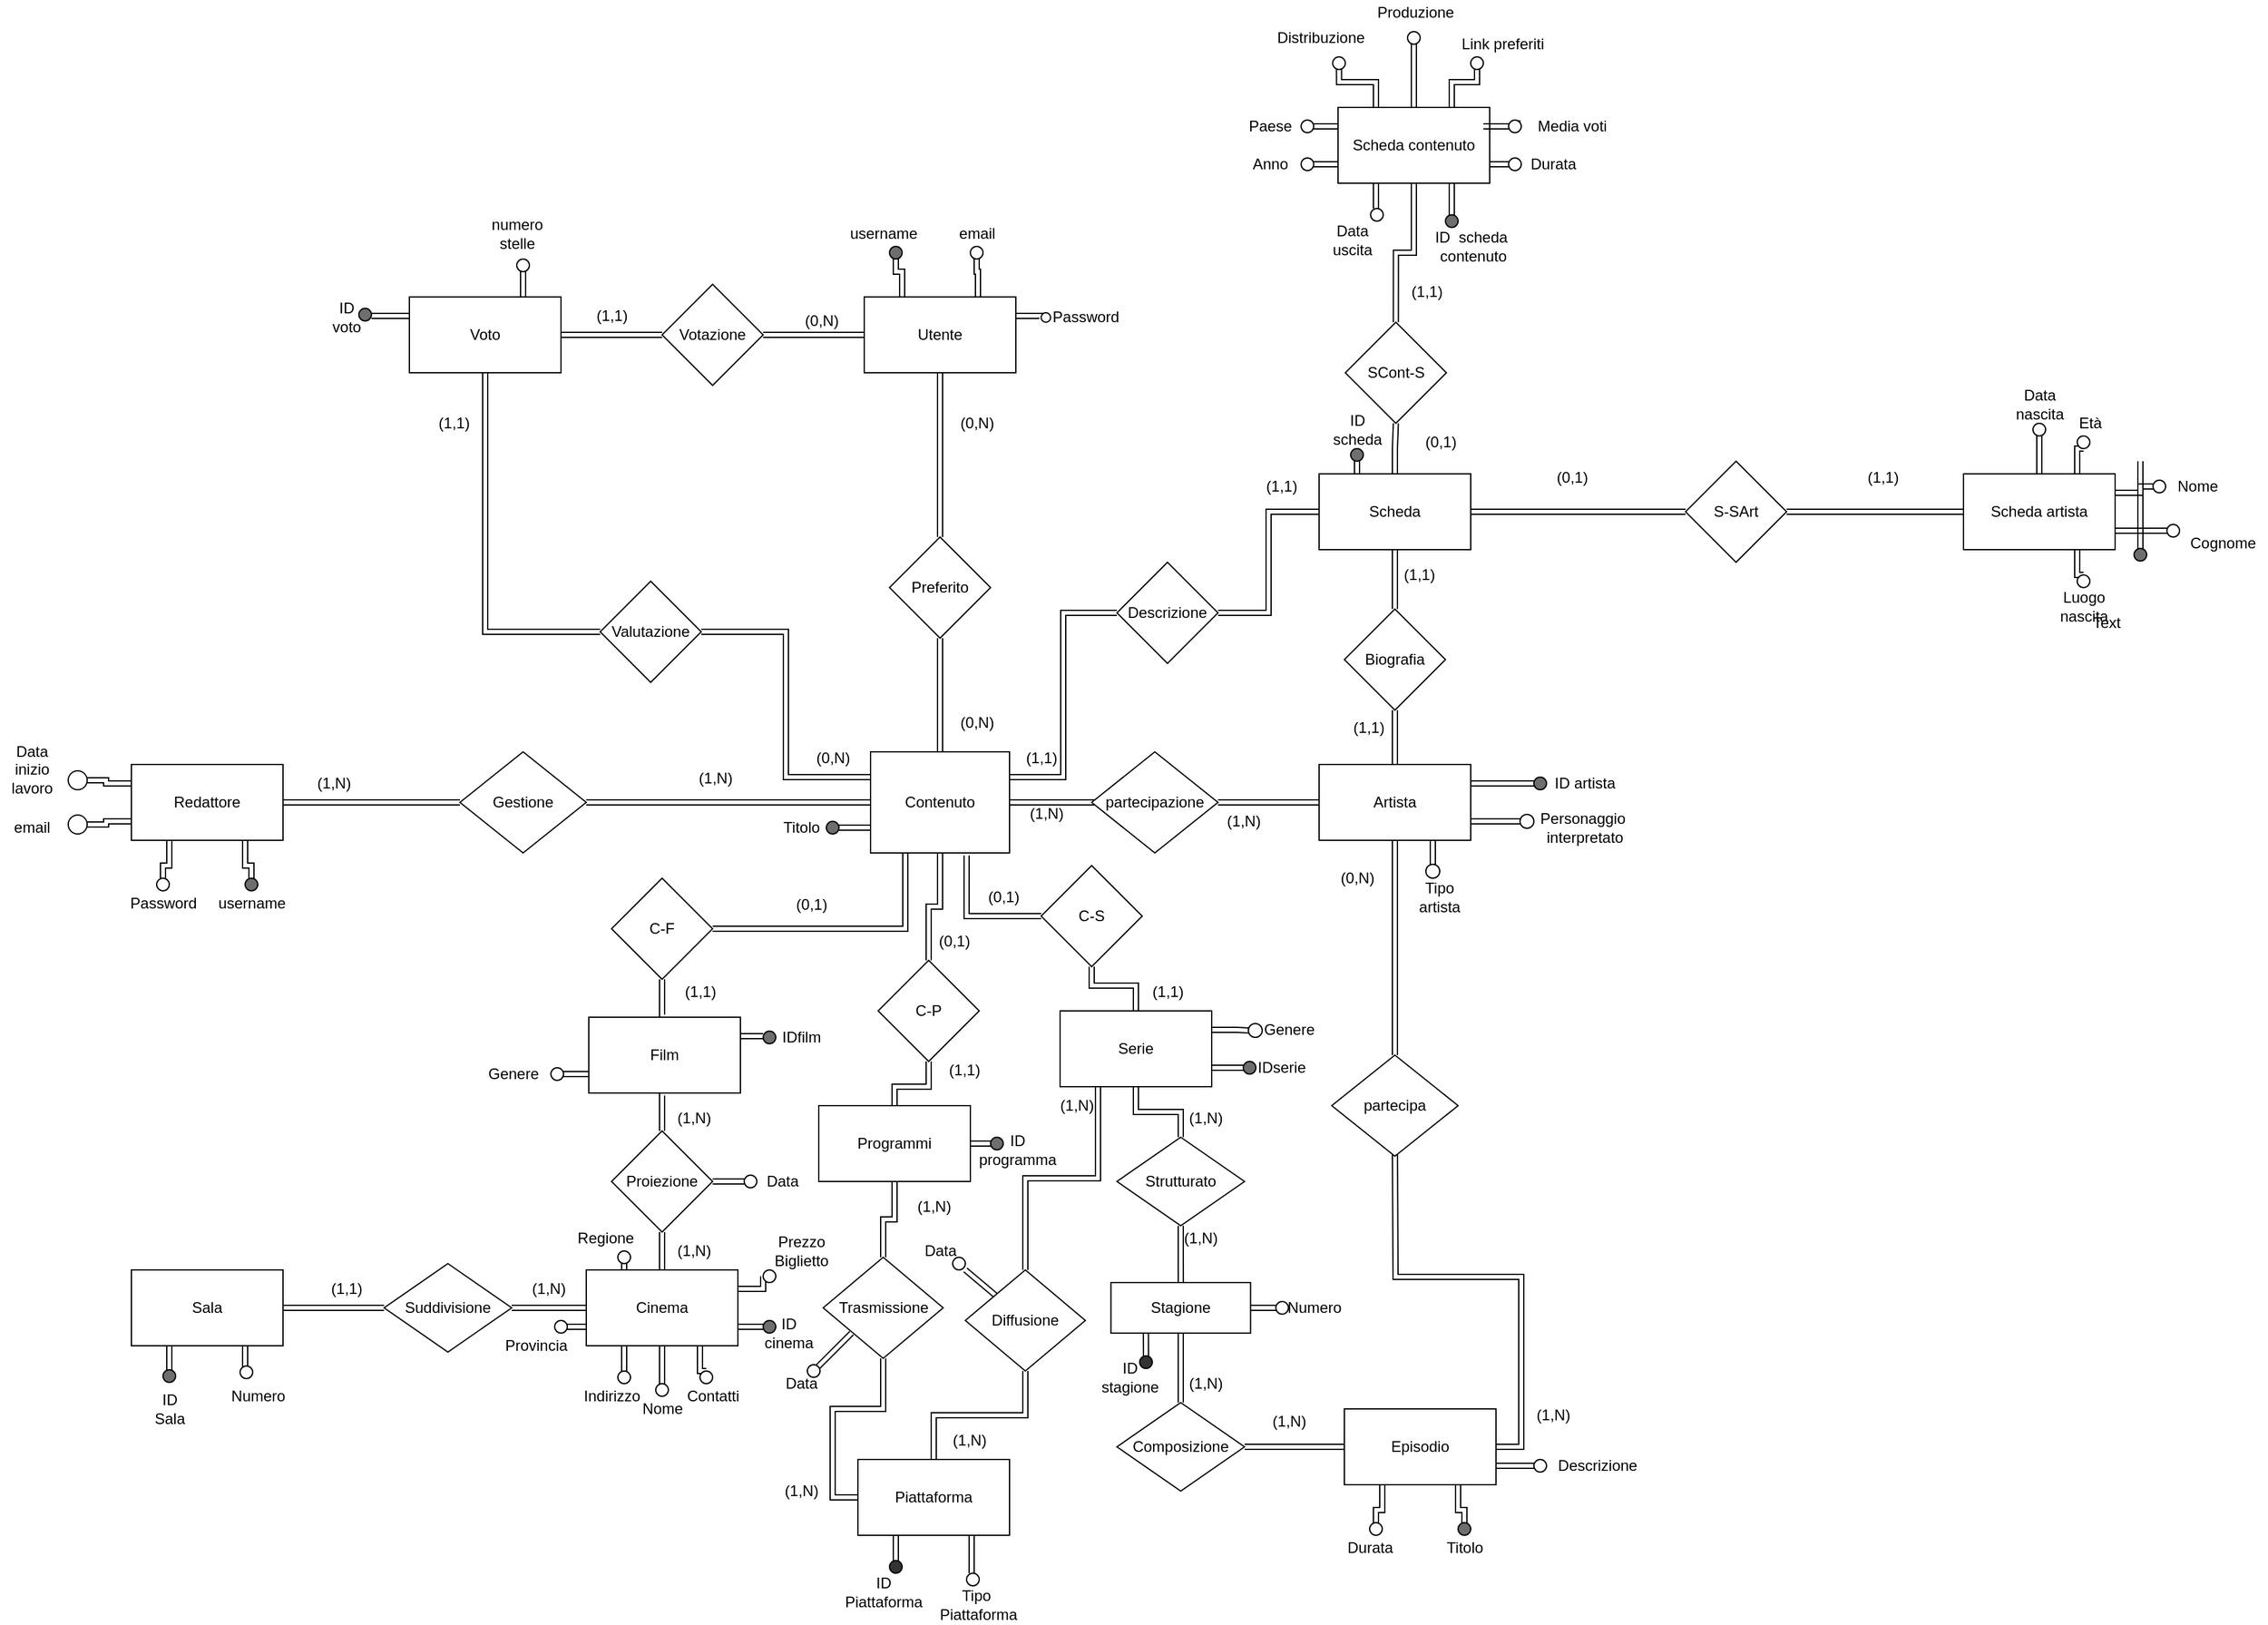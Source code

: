<mxfile version="12.6.5" type="device"><diagram id="C5RBs43oDa-KdzZeNtuy" name="Page-1"><mxGraphModel dx="1092" dy="494" grid="1" gridSize="10" guides="1" tooltips="1" connect="1" arrows="1" fold="1" page="1" pageScale="1" pageWidth="2339" pageHeight="3300" math="0" shadow="0"><root><mxCell id="WIyWlLk6GJQsqaUBKTNV-0"/><mxCell id="WIyWlLk6GJQsqaUBKTNV-1" parent="WIyWlLk6GJQsqaUBKTNV-0"/><mxCell id="Xplws2V_YuKS0DoIXKoO-31" style="edgeStyle=orthogonalEdgeStyle;shape=link;rounded=0;orthogonalLoop=1;jettySize=auto;html=1;exitX=1;exitY=0.5;exitDx=0;exitDy=0;fillColor=#333333;" parent="WIyWlLk6GJQsqaUBKTNV-1" source="Xplws2V_YuKS0DoIXKoO-0" edge="1"><mxGeometry relative="1" as="geometry"><mxPoint x="1290" y="700" as="targetPoint"/></mxGeometry></mxCell><mxCell id="Xplws2V_YuKS0DoIXKoO-79" style="edgeStyle=orthogonalEdgeStyle;shape=link;rounded=0;orthogonalLoop=1;jettySize=auto;html=1;exitX=1;exitY=0.25;exitDx=0;exitDy=0;entryX=0;entryY=0.5;entryDx=0;entryDy=0;fillColor=#333333;" parent="WIyWlLk6GJQsqaUBKTNV-1" source="Xplws2V_YuKS0DoIXKoO-0" target="Xplws2V_YuKS0DoIXKoO-77" edge="1"><mxGeometry relative="1" as="geometry"/></mxCell><mxCell id="UPbsl67z1p6cdIRdWu4J-30" style="edgeStyle=orthogonalEdgeStyle;shape=link;rounded=0;orthogonalLoop=1;jettySize=auto;html=1;exitX=0;exitY=0.25;exitDx=0;exitDy=0;entryX=1;entryY=0.5;entryDx=0;entryDy=0;" parent="WIyWlLk6GJQsqaUBKTNV-1" source="Xplws2V_YuKS0DoIXKoO-0" target="UPbsl67z1p6cdIRdWu4J-28" edge="1"><mxGeometry relative="1" as="geometry"/></mxCell><mxCell id="SFPx5iTw3GOaVsQN7s4H-148" style="edgeStyle=orthogonalEdgeStyle;shape=link;rounded=0;orthogonalLoop=1;jettySize=auto;html=1;exitX=0;exitY=0.75;exitDx=0;exitDy=0;" parent="WIyWlLk6GJQsqaUBKTNV-1" source="Xplws2V_YuKS0DoIXKoO-0" edge="1"><mxGeometry relative="1" as="geometry"><mxPoint x="1060" y="720" as="targetPoint"/></mxGeometry></mxCell><mxCell id="NA3VGy7pneDENlwcJ3GD-31" style="edgeStyle=orthogonalEdgeStyle;shape=link;rounded=0;orthogonalLoop=1;jettySize=auto;html=1;exitX=0.5;exitY=1;exitDx=0;exitDy=0;entryX=0.5;entryY=0;entryDx=0;entryDy=0;" parent="WIyWlLk6GJQsqaUBKTNV-1" source="Xplws2V_YuKS0DoIXKoO-0" target="NA3VGy7pneDENlwcJ3GD-25" edge="1"><mxGeometry relative="1" as="geometry"/></mxCell><mxCell id="Xplws2V_YuKS0DoIXKoO-0" value="Contenuto" style="rounded=0;whiteSpace=wrap;html=1;" parent="WIyWlLk6GJQsqaUBKTNV-1" vertex="1"><mxGeometry x="1085" y="660" width="110" height="80" as="geometry"/></mxCell><mxCell id="Xplws2V_YuKS0DoIXKoO-87" style="edgeStyle=orthogonalEdgeStyle;shape=link;rounded=0;orthogonalLoop=1;jettySize=auto;html=1;exitX=0.5;exitY=1;exitDx=0;exitDy=0;fillColor=#333333;" parent="WIyWlLk6GJQsqaUBKTNV-1" source="Xplws2V_YuKS0DoIXKoO-2" edge="1"><mxGeometry relative="1" as="geometry"><mxPoint x="920" y="960" as="targetPoint"/></mxGeometry></mxCell><mxCell id="NA3VGy7pneDENlwcJ3GD-23" style="edgeStyle=orthogonalEdgeStyle;shape=link;rounded=0;orthogonalLoop=1;jettySize=auto;html=1;exitX=0;exitY=0.75;exitDx=0;exitDy=0;" parent="WIyWlLk6GJQsqaUBKTNV-1" source="Xplws2V_YuKS0DoIXKoO-2" edge="1"><mxGeometry relative="1" as="geometry"><mxPoint x="840" y="915" as="targetPoint"/></mxGeometry></mxCell><mxCell id="NA3VGy7pneDENlwcJ3GD-33" style="edgeStyle=orthogonalEdgeStyle;shape=link;rounded=0;orthogonalLoop=1;jettySize=auto;html=1;exitX=0.5;exitY=0;exitDx=0;exitDy=0;entryX=0.5;entryY=1;entryDx=0;entryDy=0;" parent="WIyWlLk6GJQsqaUBKTNV-1" source="Xplws2V_YuKS0DoIXKoO-2" target="NA3VGy7pneDENlwcJ3GD-19" edge="1"><mxGeometry relative="1" as="geometry"/></mxCell><mxCell id="WIiVairZhGEzo_09XIr4-7" style="edgeStyle=orthogonalEdgeStyle;shape=link;rounded=0;orthogonalLoop=1;jettySize=auto;html=1;exitX=1;exitY=0.25;exitDx=0;exitDy=0;" parent="WIyWlLk6GJQsqaUBKTNV-1" source="Xplws2V_YuKS0DoIXKoO-2" edge="1"><mxGeometry relative="1" as="geometry"><mxPoint x="1000" y="885" as="targetPoint"/></mxGeometry></mxCell><mxCell id="Xplws2V_YuKS0DoIXKoO-2" value="Film" style="rounded=0;whiteSpace=wrap;html=1;" parent="WIyWlLk6GJQsqaUBKTNV-1" vertex="1"><mxGeometry x="862" y="870" width="120" height="60" as="geometry"/></mxCell><mxCell id="UPbsl67z1p6cdIRdWu4J-1" style="edgeStyle=orthogonalEdgeStyle;shape=link;rounded=0;orthogonalLoop=1;jettySize=auto;html=1;exitX=0.5;exitY=1;exitDx=0;exitDy=0;entryX=0.5;entryY=0;entryDx=0;entryDy=0;" parent="WIyWlLk6GJQsqaUBKTNV-1" source="Xplws2V_YuKS0DoIXKoO-3" target="UPbsl67z1p6cdIRdWu4J-0" edge="1"><mxGeometry relative="1" as="geometry"/></mxCell><mxCell id="WIiVairZhGEzo_09XIr4-2" style="edgeStyle=orthogonalEdgeStyle;shape=link;rounded=0;orthogonalLoop=1;jettySize=auto;html=1;exitX=1;exitY=0.5;exitDx=0;exitDy=0;" parent="WIyWlLk6GJQsqaUBKTNV-1" source="Xplws2V_YuKS0DoIXKoO-3" edge="1"><mxGeometry relative="1" as="geometry"><mxPoint x="1180" y="970" as="targetPoint"/></mxGeometry></mxCell><mxCell id="Xplws2V_YuKS0DoIXKoO-3" value="Programmi" style="rounded=0;whiteSpace=wrap;html=1;" parent="WIyWlLk6GJQsqaUBKTNV-1" vertex="1"><mxGeometry x="1044" y="940" width="120" height="60" as="geometry"/></mxCell><mxCell id="Xplws2V_YuKS0DoIXKoO-91" style="edgeStyle=orthogonalEdgeStyle;shape=link;rounded=0;orthogonalLoop=1;jettySize=auto;html=1;exitX=0.5;exitY=1;exitDx=0;exitDy=0;entryX=0.5;entryY=0;entryDx=0;entryDy=0;fillColor=#333333;" parent="WIyWlLk6GJQsqaUBKTNV-1" source="Xplws2V_YuKS0DoIXKoO-4" target="Xplws2V_YuKS0DoIXKoO-60" edge="1"><mxGeometry relative="1" as="geometry"/></mxCell><mxCell id="Xplws2V_YuKS0DoIXKoO-93" style="edgeStyle=orthogonalEdgeStyle;shape=link;rounded=0;orthogonalLoop=1;jettySize=auto;html=1;exitX=0.25;exitY=1;exitDx=0;exitDy=0;entryX=0.5;entryY=0;entryDx=0;entryDy=0;fillColor=#333333;" parent="WIyWlLk6GJQsqaUBKTNV-1" source="Xplws2V_YuKS0DoIXKoO-4" target="Xplws2V_YuKS0DoIXKoO-92" edge="1"><mxGeometry relative="1" as="geometry"/></mxCell><mxCell id="UPbsl67z1p6cdIRdWu4J-11" style="edgeStyle=orthogonalEdgeStyle;shape=link;rounded=0;orthogonalLoop=1;jettySize=auto;html=1;exitX=1;exitY=0.25;exitDx=0;exitDy=0;" parent="WIyWlLk6GJQsqaUBKTNV-1" source="Xplws2V_YuKS0DoIXKoO-4" target="UPbsl67z1p6cdIRdWu4J-13" edge="1"><mxGeometry relative="1" as="geometry"><mxPoint x="1380" y="865" as="targetPoint"/></mxGeometry></mxCell><mxCell id="NA3VGy7pneDENlwcJ3GD-29" style="edgeStyle=orthogonalEdgeStyle;shape=link;rounded=0;orthogonalLoop=1;jettySize=auto;html=1;exitX=0.5;exitY=0;exitDx=0;exitDy=0;entryX=0.5;entryY=1;entryDx=0;entryDy=0;" parent="WIyWlLk6GJQsqaUBKTNV-1" source="Xplws2V_YuKS0DoIXKoO-4" target="NA3VGy7pneDENlwcJ3GD-26" edge="1"><mxGeometry relative="1" as="geometry"/></mxCell><mxCell id="WIiVairZhGEzo_09XIr4-10" style="edgeStyle=orthogonalEdgeStyle;shape=link;rounded=0;orthogonalLoop=1;jettySize=auto;html=1;exitX=1;exitY=0.75;exitDx=0;exitDy=0;" parent="WIyWlLk6GJQsqaUBKTNV-1" source="Xplws2V_YuKS0DoIXKoO-4" edge="1"><mxGeometry relative="1" as="geometry"><mxPoint x="1380" y="910" as="targetPoint"/></mxGeometry></mxCell><mxCell id="Xplws2V_YuKS0DoIXKoO-4" value="Serie" style="rounded=0;whiteSpace=wrap;html=1;" parent="WIyWlLk6GJQsqaUBKTNV-1" vertex="1"><mxGeometry x="1235" y="865" width="120" height="60" as="geometry"/></mxCell><mxCell id="Xplws2V_YuKS0DoIXKoO-12" style="edgeStyle=orthogonalEdgeStyle;shape=link;rounded=0;orthogonalLoop=1;jettySize=auto;html=1;exitX=1;exitY=0.5;exitDx=0;exitDy=0;entryX=0;entryY=0.5;entryDx=0;entryDy=0;fillColor=#333333;" parent="WIyWlLk6GJQsqaUBKTNV-1" source="Xplws2V_YuKS0DoIXKoO-10" target="Xplws2V_YuKS0DoIXKoO-11" edge="1"><mxGeometry relative="1" as="geometry"/></mxCell><mxCell id="UPbsl67z1p6cdIRdWu4J-75" style="edgeStyle=orthogonalEdgeStyle;shape=link;rounded=0;orthogonalLoop=1;jettySize=auto;html=1;exitX=0.75;exitY=1;exitDx=0;exitDy=0;" parent="WIyWlLk6GJQsqaUBKTNV-1" source="Xplws2V_YuKS0DoIXKoO-10" target="UPbsl67z1p6cdIRdWu4J-93" edge="1"><mxGeometry relative="1" as="geometry"><mxPoint x="590" y="750" as="targetPoint"/></mxGeometry></mxCell><mxCell id="UPbsl67z1p6cdIRdWu4J-94" style="edgeStyle=orthogonalEdgeStyle;shape=link;rounded=0;orthogonalLoop=1;jettySize=auto;html=1;exitX=0.25;exitY=1;exitDx=0;exitDy=0;" parent="WIyWlLk6GJQsqaUBKTNV-1" source="Xplws2V_YuKS0DoIXKoO-10" target="UPbsl67z1p6cdIRdWu4J-95" edge="1"><mxGeometry relative="1" as="geometry"><mxPoint x="530" y="750" as="targetPoint"/></mxGeometry></mxCell><mxCell id="UPbsl67z1p6cdIRdWu4J-96" style="edgeStyle=orthogonalEdgeStyle;shape=link;rounded=0;orthogonalLoop=1;jettySize=auto;html=1;exitX=0;exitY=0.75;exitDx=0;exitDy=0;" parent="WIyWlLk6GJQsqaUBKTNV-1" source="Xplws2V_YuKS0DoIXKoO-10" target="UPbsl67z1p6cdIRdWu4J-97" edge="1"><mxGeometry relative="1" as="geometry"><mxPoint x="480" y="715" as="targetPoint"/></mxGeometry></mxCell><mxCell id="UPbsl67z1p6cdIRdWu4J-98" style="edgeStyle=orthogonalEdgeStyle;shape=link;rounded=0;orthogonalLoop=1;jettySize=auto;html=1;exitX=0;exitY=0.25;exitDx=0;exitDy=0;" parent="WIyWlLk6GJQsqaUBKTNV-1" source="Xplws2V_YuKS0DoIXKoO-10" target="UPbsl67z1p6cdIRdWu4J-99" edge="1"><mxGeometry relative="1" as="geometry"><mxPoint x="470" y="685" as="targetPoint"/></mxGeometry></mxCell><mxCell id="Xplws2V_YuKS0DoIXKoO-10" value="Redattore" style="rounded=0;whiteSpace=wrap;html=1;" parent="WIyWlLk6GJQsqaUBKTNV-1" vertex="1"><mxGeometry x="500" y="670" width="120" height="60" as="geometry"/></mxCell><mxCell id="Xplws2V_YuKS0DoIXKoO-13" style="edgeStyle=orthogonalEdgeStyle;shape=link;rounded=0;orthogonalLoop=1;jettySize=auto;html=1;exitX=1;exitY=0.5;exitDx=0;exitDy=0;entryX=0;entryY=0.5;entryDx=0;entryDy=0;fillColor=#333333;" parent="WIyWlLk6GJQsqaUBKTNV-1" source="Xplws2V_YuKS0DoIXKoO-11" target="Xplws2V_YuKS0DoIXKoO-0" edge="1"><mxGeometry relative="1" as="geometry"/></mxCell><mxCell id="Xplws2V_YuKS0DoIXKoO-11" value="Gestione" style="rhombus;whiteSpace=wrap;html=1;" parent="WIyWlLk6GJQsqaUBKTNV-1" vertex="1"><mxGeometry x="760" y="660" width="100" height="80" as="geometry"/></mxCell><mxCell id="Xplws2V_YuKS0DoIXKoO-34" style="edgeStyle=orthogonalEdgeStyle;shape=link;rounded=0;orthogonalLoop=1;jettySize=auto;html=1;exitX=1;exitY=0.5;exitDx=0;exitDy=0;entryX=0;entryY=0.5;entryDx=0;entryDy=0;fillColor=#333333;" parent="WIyWlLk6GJQsqaUBKTNV-1" source="Xplws2V_YuKS0DoIXKoO-32" target="Xplws2V_YuKS0DoIXKoO-33" edge="1"><mxGeometry relative="1" as="geometry"/></mxCell><mxCell id="Xplws2V_YuKS0DoIXKoO-32" value="partecipazione" style="rhombus;whiteSpace=wrap;html=1;" parent="WIyWlLk6GJQsqaUBKTNV-1" vertex="1"><mxGeometry x="1260" y="660" width="100" height="80" as="geometry"/></mxCell><mxCell id="Xplws2V_YuKS0DoIXKoO-78" style="edgeStyle=orthogonalEdgeStyle;shape=link;rounded=0;orthogonalLoop=1;jettySize=auto;html=1;exitX=0.5;exitY=0;exitDx=0;exitDy=0;entryX=0.5;entryY=1;entryDx=0;entryDy=0;fillColor=#333333;" parent="WIyWlLk6GJQsqaUBKTNV-1" source="Xplws2V_YuKS0DoIXKoO-33" target="Xplws2V_YuKS0DoIXKoO-70" edge="1"><mxGeometry relative="1" as="geometry"/></mxCell><mxCell id="NA3VGy7pneDENlwcJ3GD-44" style="edgeStyle=orthogonalEdgeStyle;shape=link;rounded=0;orthogonalLoop=1;jettySize=auto;html=1;exitX=1;exitY=0.25;exitDx=0;exitDy=0;" parent="WIyWlLk6GJQsqaUBKTNV-1" source="Xplws2V_YuKS0DoIXKoO-33" edge="1"><mxGeometry relative="1" as="geometry"><mxPoint x="1610" y="685" as="targetPoint"/></mxGeometry></mxCell><mxCell id="NA3VGy7pneDENlwcJ3GD-47" style="edgeStyle=orthogonalEdgeStyle;shape=link;rounded=0;orthogonalLoop=1;jettySize=auto;html=1;exitX=1;exitY=0.75;exitDx=0;exitDy=0;" parent="WIyWlLk6GJQsqaUBKTNV-1" source="Xplws2V_YuKS0DoIXKoO-33" edge="1"><mxGeometry relative="1" as="geometry"><mxPoint x="1600" y="715" as="targetPoint"/></mxGeometry></mxCell><mxCell id="NA3VGy7pneDENlwcJ3GD-49" style="edgeStyle=orthogonalEdgeStyle;shape=link;rounded=0;orthogonalLoop=1;jettySize=auto;html=1;exitX=0.75;exitY=1;exitDx=0;exitDy=0;" parent="WIyWlLk6GJQsqaUBKTNV-1" source="Xplws2V_YuKS0DoIXKoO-33" edge="1"><mxGeometry relative="1" as="geometry"><mxPoint x="1530" y="750" as="targetPoint"/></mxGeometry></mxCell><mxCell id="Xplws2V_YuKS0DoIXKoO-33" value="Artista" style="rounded=0;whiteSpace=wrap;html=1;" parent="WIyWlLk6GJQsqaUBKTNV-1" vertex="1"><mxGeometry x="1440" y="670" width="120" height="60" as="geometry"/></mxCell><mxCell id="Xplws2V_YuKS0DoIXKoO-53" value="Personaggio&amp;nbsp;&lt;br&gt;interpretato&lt;br&gt;" style="text;html=1;align=center;verticalAlign=middle;resizable=0;points=[];autosize=1;" parent="WIyWlLk6GJQsqaUBKTNV-1" vertex="1"><mxGeometry x="1605" y="705" width="90" height="30" as="geometry"/></mxCell><mxCell id="Xplws2V_YuKS0DoIXKoO-63" style="edgeStyle=orthogonalEdgeStyle;shape=link;rounded=0;orthogonalLoop=1;jettySize=auto;html=1;exitX=1;exitY=0.5;exitDx=0;exitDy=0;fillColor=#333333;" parent="WIyWlLk6GJQsqaUBKTNV-1" source="Xplws2V_YuKS0DoIXKoO-59" edge="1"><mxGeometry relative="1" as="geometry"><mxPoint x="1500" y="970" as="targetPoint"/></mxGeometry></mxCell><mxCell id="UPbsl67z1p6cdIRdWu4J-20" style="edgeStyle=orthogonalEdgeStyle;shape=link;rounded=0;orthogonalLoop=1;jettySize=auto;html=1;exitX=0;exitY=0.5;exitDx=0;exitDy=0;entryX=1;entryY=0.5;entryDx=0;entryDy=0;" parent="WIyWlLk6GJQsqaUBKTNV-1" source="Xplws2V_YuKS0DoIXKoO-59" target="UPbsl67z1p6cdIRdWu4J-18" edge="1"><mxGeometry relative="1" as="geometry"/></mxCell><mxCell id="SFPx5iTw3GOaVsQN7s4H-53" style="edgeStyle=orthogonalEdgeStyle;shape=link;rounded=0;orthogonalLoop=1;jettySize=auto;html=1;exitX=0.25;exitY=1;exitDx=0;exitDy=0;" parent="WIyWlLk6GJQsqaUBKTNV-1" source="Xplws2V_YuKS0DoIXKoO-59" target="SFPx5iTw3GOaVsQN7s4H-54" edge="1"><mxGeometry relative="1" as="geometry"><mxPoint x="1490" y="1270" as="targetPoint"/></mxGeometry></mxCell><mxCell id="SFPx5iTw3GOaVsQN7s4H-60" style="edgeStyle=orthogonalEdgeStyle;shape=link;rounded=0;orthogonalLoop=1;jettySize=auto;html=1;exitX=0.75;exitY=1;exitDx=0;exitDy=0;" parent="WIyWlLk6GJQsqaUBKTNV-1" source="Xplws2V_YuKS0DoIXKoO-59" target="SFPx5iTw3GOaVsQN7s4H-61" edge="1"><mxGeometry relative="1" as="geometry"><mxPoint x="1560" y="1280" as="targetPoint"/></mxGeometry></mxCell><mxCell id="SFPx5iTw3GOaVsQN7s4H-63" style="edgeStyle=orthogonalEdgeStyle;shape=link;rounded=0;orthogonalLoop=1;jettySize=auto;html=1;exitX=1;exitY=0.75;exitDx=0;exitDy=0;" parent="WIyWlLk6GJQsqaUBKTNV-1" source="Xplws2V_YuKS0DoIXKoO-59" edge="1"><mxGeometry relative="1" as="geometry"><mxPoint x="1610" y="1225" as="targetPoint"/></mxGeometry></mxCell><mxCell id="Xplws2V_YuKS0DoIXKoO-59" value="Episodio" style="rounded=0;whiteSpace=wrap;html=1;" parent="WIyWlLk6GJQsqaUBKTNV-1" vertex="1"><mxGeometry x="1460" y="1180" width="120" height="60" as="geometry"/></mxCell><mxCell id="UPbsl67z1p6cdIRdWu4J-16" style="edgeStyle=orthogonalEdgeStyle;shape=link;rounded=0;orthogonalLoop=1;jettySize=auto;html=1;exitX=0.5;exitY=1;exitDx=0;exitDy=0;" parent="WIyWlLk6GJQsqaUBKTNV-1" source="Xplws2V_YuKS0DoIXKoO-60" target="UPbsl67z1p6cdIRdWu4J-17" edge="1"><mxGeometry relative="1" as="geometry"><mxPoint x="1331" y="1070" as="targetPoint"/></mxGeometry></mxCell><mxCell id="Xplws2V_YuKS0DoIXKoO-60" value="Strutturato" style="rhombus;whiteSpace=wrap;html=1;" parent="WIyWlLk6GJQsqaUBKTNV-1" vertex="1"><mxGeometry x="1280" y="965" width="101" height="70" as="geometry"/></mxCell><mxCell id="Xplws2V_YuKS0DoIXKoO-65" style="edgeStyle=orthogonalEdgeStyle;shape=link;rounded=0;orthogonalLoop=1;jettySize=auto;html=1;exitX=0.5;exitY=0;exitDx=0;exitDy=0;entryX=0.5;entryY=1;entryDx=0;entryDy=0;fillColor=#333333;" parent="WIyWlLk6GJQsqaUBKTNV-1" source="Xplws2V_YuKS0DoIXKoO-64" target="Xplws2V_YuKS0DoIXKoO-33" edge="1"><mxGeometry relative="1" as="geometry"/></mxCell><mxCell id="Xplws2V_YuKS0DoIXKoO-64" value="partecipa" style="rhombus;whiteSpace=wrap;html=1;" parent="WIyWlLk6GJQsqaUBKTNV-1" vertex="1"><mxGeometry x="1450" y="900" width="100" height="80" as="geometry"/></mxCell><mxCell id="UPbsl67z1p6cdIRdWu4J-24" style="edgeStyle=orthogonalEdgeStyle;shape=link;rounded=0;orthogonalLoop=1;jettySize=auto;html=1;exitX=0;exitY=0.5;exitDx=0;exitDy=0;" parent="WIyWlLk6GJQsqaUBKTNV-1" source="Xplws2V_YuKS0DoIXKoO-66" target="UPbsl67z1p6cdIRdWu4J-25" edge="1"><mxGeometry relative="1" as="geometry"><mxPoint x="1030" y="410" as="targetPoint"/></mxGeometry></mxCell><mxCell id="UPbsl67z1p6cdIRdWu4J-48" style="edgeStyle=orthogonalEdgeStyle;shape=link;rounded=0;orthogonalLoop=1;jettySize=auto;html=1;exitX=0.5;exitY=1;exitDx=0;exitDy=0;entryX=0.5;entryY=0;entryDx=0;entryDy=0;" parent="WIyWlLk6GJQsqaUBKTNV-1" source="Xplws2V_YuKS0DoIXKoO-66" target="UPbsl67z1p6cdIRdWu4J-45" edge="1"><mxGeometry relative="1" as="geometry"/></mxCell><mxCell id="UPbsl67z1p6cdIRdWu4J-54" style="edgeStyle=orthogonalEdgeStyle;shape=link;rounded=0;orthogonalLoop=1;jettySize=auto;html=1;exitX=0.25;exitY=0;exitDx=0;exitDy=0;" parent="WIyWlLk6GJQsqaUBKTNV-1" source="Xplws2V_YuKS0DoIXKoO-66" target="UPbsl67z1p6cdIRdWu4J-59" edge="1"><mxGeometry relative="1" as="geometry"><mxPoint x="1110" y="280" as="targetPoint"/></mxGeometry></mxCell><mxCell id="UPbsl67z1p6cdIRdWu4J-56" style="edgeStyle=orthogonalEdgeStyle;shape=link;rounded=0;orthogonalLoop=1;jettySize=auto;html=1;exitX=0.75;exitY=0;exitDx=0;exitDy=0;" parent="WIyWlLk6GJQsqaUBKTNV-1" source="Xplws2V_YuKS0DoIXKoO-66" target="UPbsl67z1p6cdIRdWu4J-61" edge="1"><mxGeometry relative="1" as="geometry"><mxPoint x="1170" y="280" as="targetPoint"/></mxGeometry></mxCell><mxCell id="UPbsl67z1p6cdIRdWu4J-63" style="edgeStyle=orthogonalEdgeStyle;shape=link;rounded=0;orthogonalLoop=1;jettySize=auto;html=1;exitX=1;exitY=0.25;exitDx=0;exitDy=0;" parent="WIyWlLk6GJQsqaUBKTNV-1" source="Xplws2V_YuKS0DoIXKoO-66" target="UPbsl67z1p6cdIRdWu4J-64" edge="1"><mxGeometry relative="1" as="geometry"><mxPoint x="1220" y="315" as="targetPoint"/></mxGeometry></mxCell><mxCell id="Xplws2V_YuKS0DoIXKoO-66" value="Utente" style="rounded=0;whiteSpace=wrap;html=1;" parent="WIyWlLk6GJQsqaUBKTNV-1" vertex="1"><mxGeometry x="1080" y="300" width="120" height="60" as="geometry"/></mxCell><mxCell id="Xplws2V_YuKS0DoIXKoO-71" style="edgeStyle=orthogonalEdgeStyle;shape=link;rounded=0;orthogonalLoop=1;jettySize=auto;html=1;exitX=0.5;exitY=1;exitDx=0;exitDy=0;entryX=0.5;entryY=0;entryDx=0;entryDy=0;fillColor=#333333;" parent="WIyWlLk6GJQsqaUBKTNV-1" source="Xplws2V_YuKS0DoIXKoO-69" target="Xplws2V_YuKS0DoIXKoO-70" edge="1"><mxGeometry relative="1" as="geometry"/></mxCell><mxCell id="NA3VGy7pneDENlwcJ3GD-58" style="edgeStyle=orthogonalEdgeStyle;shape=link;rounded=0;orthogonalLoop=1;jettySize=auto;html=1;exitX=1;exitY=0.5;exitDx=0;exitDy=0;entryX=0;entryY=0.5;entryDx=0;entryDy=0;" parent="WIyWlLk6GJQsqaUBKTNV-1" source="Xplws2V_YuKS0DoIXKoO-69" target="NA3VGy7pneDENlwcJ3GD-57" edge="1"><mxGeometry relative="1" as="geometry"/></mxCell><mxCell id="NA3VGy7pneDENlwcJ3GD-61" style="edgeStyle=orthogonalEdgeStyle;shape=link;rounded=0;orthogonalLoop=1;jettySize=auto;html=1;exitX=0.5;exitY=0;exitDx=0;exitDy=0;entryX=0.5;entryY=1;entryDx=0;entryDy=0;" parent="WIyWlLk6GJQsqaUBKTNV-1" source="Xplws2V_YuKS0DoIXKoO-69" target="NA3VGy7pneDENlwcJ3GD-55" edge="1"><mxGeometry relative="1" as="geometry"/></mxCell><mxCell id="WIiVairZhGEzo_09XIr4-13" style="edgeStyle=orthogonalEdgeStyle;shape=link;rounded=0;orthogonalLoop=1;jettySize=auto;html=1;exitX=0.25;exitY=0;exitDx=0;exitDy=0;" parent="WIyWlLk6GJQsqaUBKTNV-1" source="Xplws2V_YuKS0DoIXKoO-69" edge="1"><mxGeometry relative="1" as="geometry"><mxPoint x="1470" y="430" as="targetPoint"/></mxGeometry></mxCell><mxCell id="Xplws2V_YuKS0DoIXKoO-69" value="Scheda" style="rounded=0;whiteSpace=wrap;html=1;" parent="WIyWlLk6GJQsqaUBKTNV-1" vertex="1"><mxGeometry x="1440" y="440" width="120" height="60" as="geometry"/></mxCell><mxCell id="Xplws2V_YuKS0DoIXKoO-70" value="Biografia" style="rhombus;whiteSpace=wrap;html=1;" parent="WIyWlLk6GJQsqaUBKTNV-1" vertex="1"><mxGeometry x="1460" y="547" width="80" height="80" as="geometry"/></mxCell><mxCell id="Xplws2V_YuKS0DoIXKoO-80" style="edgeStyle=orthogonalEdgeStyle;shape=link;rounded=0;orthogonalLoop=1;jettySize=auto;html=1;exitX=1;exitY=0.5;exitDx=0;exitDy=0;entryX=0;entryY=0.5;entryDx=0;entryDy=0;fillColor=#333333;" parent="WIyWlLk6GJQsqaUBKTNV-1" source="Xplws2V_YuKS0DoIXKoO-77" target="Xplws2V_YuKS0DoIXKoO-69" edge="1"><mxGeometry relative="1" as="geometry"/></mxCell><mxCell id="Xplws2V_YuKS0DoIXKoO-77" value="Descrizione" style="rhombus;whiteSpace=wrap;html=1;" parent="WIyWlLk6GJQsqaUBKTNV-1" vertex="1"><mxGeometry x="1280" y="510" width="80" height="80" as="geometry"/></mxCell><mxCell id="SFPx5iTw3GOaVsQN7s4H-3" style="edgeStyle=orthogonalEdgeStyle;shape=link;rounded=0;orthogonalLoop=1;jettySize=auto;html=1;exitX=1;exitY=0.25;exitDx=0;exitDy=0;" parent="WIyWlLk6GJQsqaUBKTNV-1" source="Xplws2V_YuKS0DoIXKoO-81" target="SFPx5iTw3GOaVsQN7s4H-5" edge="1"><mxGeometry relative="1" as="geometry"><mxPoint x="2030" y="455" as="targetPoint"/></mxGeometry></mxCell><mxCell id="SFPx5iTw3GOaVsQN7s4H-7" style="edgeStyle=orthogonalEdgeStyle;shape=link;rounded=0;orthogonalLoop=1;jettySize=auto;html=1;exitX=1;exitY=0.75;exitDx=0;exitDy=0;" parent="WIyWlLk6GJQsqaUBKTNV-1" source="Xplws2V_YuKS0DoIXKoO-81" target="SFPx5iTw3GOaVsQN7s4H-8" edge="1"><mxGeometry relative="1" as="geometry"><mxPoint x="2030" y="485" as="targetPoint"/></mxGeometry></mxCell><mxCell id="SFPx5iTw3GOaVsQN7s4H-12" style="edgeStyle=orthogonalEdgeStyle;shape=link;rounded=0;orthogonalLoop=1;jettySize=auto;html=1;exitX=0.75;exitY=0;exitDx=0;exitDy=0;" parent="WIyWlLk6GJQsqaUBKTNV-1" source="Xplws2V_YuKS0DoIXKoO-81" target="SFPx5iTw3GOaVsQN7s4H-13" edge="1"><mxGeometry relative="1" as="geometry"><mxPoint x="1980" y="420" as="targetPoint"/></mxGeometry></mxCell><mxCell id="SFPx5iTw3GOaVsQN7s4H-18" style="edgeStyle=orthogonalEdgeStyle;shape=link;rounded=0;orthogonalLoop=1;jettySize=auto;html=1;exitX=0.75;exitY=1;exitDx=0;exitDy=0;" parent="WIyWlLk6GJQsqaUBKTNV-1" source="Xplws2V_YuKS0DoIXKoO-81" target="SFPx5iTw3GOaVsQN7s4H-23" edge="1"><mxGeometry relative="1" as="geometry"><mxPoint x="1980" y="520" as="targetPoint"/></mxGeometry></mxCell><mxCell id="SFPx5iTw3GOaVsQN7s4H-100" style="edgeStyle=orthogonalEdgeStyle;shape=link;rounded=0;orthogonalLoop=1;jettySize=auto;html=1;exitX=0.5;exitY=0;exitDx=0;exitDy=0;entryX=0.5;entryY=1;entryDx=0;entryDy=0;" parent="WIyWlLk6GJQsqaUBKTNV-1" source="Xplws2V_YuKS0DoIXKoO-81" target="SFPx5iTw3GOaVsQN7s4H-16" edge="1"><mxGeometry relative="1" as="geometry"/></mxCell><mxCell id="Xplws2V_YuKS0DoIXKoO-81" value="Scheda artista" style="rounded=0;whiteSpace=wrap;html=1;" parent="WIyWlLk6GJQsqaUBKTNV-1" vertex="1"><mxGeometry x="1950" y="440" width="120" height="60" as="geometry"/></mxCell><mxCell id="UPbsl67z1p6cdIRdWu4J-31" style="edgeStyle=orthogonalEdgeStyle;shape=link;rounded=0;orthogonalLoop=1;jettySize=auto;html=1;exitX=0.25;exitY=0;exitDx=0;exitDy=0;" parent="WIyWlLk6GJQsqaUBKTNV-1" source="Xplws2V_YuKS0DoIXKoO-82" target="UPbsl67z1p6cdIRdWu4J-32" edge="1"><mxGeometry relative="1" as="geometry"><mxPoint x="1485" y="120" as="targetPoint"/></mxGeometry></mxCell><mxCell id="UPbsl67z1p6cdIRdWu4J-38" style="edgeStyle=orthogonalEdgeStyle;shape=link;rounded=0;orthogonalLoop=1;jettySize=auto;html=1;exitX=0.75;exitY=0;exitDx=0;exitDy=0;" parent="WIyWlLk6GJQsqaUBKTNV-1" source="Xplws2V_YuKS0DoIXKoO-82" target="UPbsl67z1p6cdIRdWu4J-39" edge="1"><mxGeometry relative="1" as="geometry"><mxPoint x="1545" y="130" as="targetPoint"/></mxGeometry></mxCell><mxCell id="UPbsl67z1p6cdIRdWu4J-68" style="edgeStyle=orthogonalEdgeStyle;shape=link;rounded=0;orthogonalLoop=1;jettySize=auto;html=1;exitX=0.25;exitY=1;exitDx=0;exitDy=0;" parent="WIyWlLk6GJQsqaUBKTNV-1" source="Xplws2V_YuKS0DoIXKoO-82" target="UPbsl67z1p6cdIRdWu4J-69" edge="1"><mxGeometry relative="1" as="geometry"><mxPoint x="1485" y="220" as="targetPoint"/></mxGeometry></mxCell><mxCell id="SFPx5iTw3GOaVsQN7s4H-76" style="edgeStyle=orthogonalEdgeStyle;shape=link;rounded=0;orthogonalLoop=1;jettySize=auto;html=1;exitX=0;exitY=0.75;exitDx=0;exitDy=0;" parent="WIyWlLk6GJQsqaUBKTNV-1" source="Xplws2V_YuKS0DoIXKoO-82" edge="1"><mxGeometry relative="1" as="geometry"><mxPoint x="1435" y="195" as="targetPoint"/></mxGeometry></mxCell><mxCell id="SFPx5iTw3GOaVsQN7s4H-79" style="edgeStyle=orthogonalEdgeStyle;shape=link;rounded=0;orthogonalLoop=1;jettySize=auto;html=1;exitX=0;exitY=0.25;exitDx=0;exitDy=0;" parent="WIyWlLk6GJQsqaUBKTNV-1" source="Xplws2V_YuKS0DoIXKoO-82" edge="1"><mxGeometry relative="1" as="geometry"><mxPoint x="1435" y="165" as="targetPoint"/></mxGeometry></mxCell><mxCell id="SFPx5iTw3GOaVsQN7s4H-101" style="edgeStyle=orthogonalEdgeStyle;shape=link;rounded=0;orthogonalLoop=1;jettySize=auto;html=1;exitX=1;exitY=0.25;exitDx=0;exitDy=0;" parent="WIyWlLk6GJQsqaUBKTNV-1" source="SFPx5iTw3GOaVsQN7s4H-102" edge="1"><mxGeometry relative="1" as="geometry"><mxPoint x="1595" y="165" as="targetPoint"/></mxGeometry></mxCell><mxCell id="SFPx5iTw3GOaVsQN7s4H-105" style="edgeStyle=orthogonalEdgeStyle;shape=link;rounded=0;orthogonalLoop=1;jettySize=auto;html=1;exitX=1;exitY=0.75;exitDx=0;exitDy=0;" parent="WIyWlLk6GJQsqaUBKTNV-1" source="Xplws2V_YuKS0DoIXKoO-82" edge="1"><mxGeometry relative="1" as="geometry"><mxPoint x="1595" y="195" as="targetPoint"/></mxGeometry></mxCell><mxCell id="SFPx5iTw3GOaVsQN7s4H-112" style="edgeStyle=orthogonalEdgeStyle;shape=link;rounded=0;orthogonalLoop=1;jettySize=auto;html=1;exitX=0.5;exitY=0;exitDx=0;exitDy=0;" parent="WIyWlLk6GJQsqaUBKTNV-1" source="Xplws2V_YuKS0DoIXKoO-82" target="SFPx5iTw3GOaVsQN7s4H-113" edge="1"><mxGeometry relative="1" as="geometry"><mxPoint x="1515" y="100" as="targetPoint"/></mxGeometry></mxCell><mxCell id="NA3VGy7pneDENlwcJ3GD-68" style="edgeStyle=orthogonalEdgeStyle;shape=link;rounded=0;orthogonalLoop=1;jettySize=auto;html=1;exitX=0.75;exitY=1;exitDx=0;exitDy=0;" parent="WIyWlLk6GJQsqaUBKTNV-1" source="Xplws2V_YuKS0DoIXKoO-82" edge="1"><mxGeometry relative="1" as="geometry"><mxPoint x="1545" y="240" as="targetPoint"/></mxGeometry></mxCell><mxCell id="Xplws2V_YuKS0DoIXKoO-82" value="Scheda contenuto" style="rounded=0;whiteSpace=wrap;html=1;" parent="WIyWlLk6GJQsqaUBKTNV-1" vertex="1"><mxGeometry x="1455" y="150" width="120" height="60" as="geometry"/></mxCell><mxCell id="Xplws2V_YuKS0DoIXKoO-90" style="edgeStyle=orthogonalEdgeStyle;shape=link;rounded=0;orthogonalLoop=1;jettySize=auto;html=1;exitX=0.5;exitY=1;exitDx=0;exitDy=0;entryX=0.5;entryY=0;entryDx=0;entryDy=0;fillColor=#333333;" parent="WIyWlLk6GJQsqaUBKTNV-1" source="Xplws2V_YuKS0DoIXKoO-88" target="Xplws2V_YuKS0DoIXKoO-89" edge="1"><mxGeometry relative="1" as="geometry"/></mxCell><mxCell id="SFPx5iTw3GOaVsQN7s4H-47" style="edgeStyle=orthogonalEdgeStyle;shape=link;rounded=0;orthogonalLoop=1;jettySize=auto;html=1;exitX=1;exitY=0.5;exitDx=0;exitDy=0;" parent="WIyWlLk6GJQsqaUBKTNV-1" source="Xplws2V_YuKS0DoIXKoO-88" target="SFPx5iTw3GOaVsQN7s4H-48" edge="1"><mxGeometry relative="1" as="geometry"><mxPoint x="980" y="1000" as="targetPoint"/></mxGeometry></mxCell><mxCell id="Xplws2V_YuKS0DoIXKoO-88" value="Proiezione" style="rhombus;whiteSpace=wrap;html=1;" parent="WIyWlLk6GJQsqaUBKTNV-1" vertex="1"><mxGeometry x="880" y="960" width="80" height="80" as="geometry"/></mxCell><mxCell id="SFPx5iTw3GOaVsQN7s4H-25" style="edgeStyle=orthogonalEdgeStyle;shape=link;rounded=0;orthogonalLoop=1;jettySize=auto;html=1;exitX=0.75;exitY=1;exitDx=0;exitDy=0;" parent="WIyWlLk6GJQsqaUBKTNV-1" source="Xplws2V_YuKS0DoIXKoO-89" target="SFPx5iTw3GOaVsQN7s4H-26" edge="1"><mxGeometry relative="1" as="geometry"><mxPoint x="950" y="1150" as="targetPoint"/></mxGeometry></mxCell><mxCell id="SFPx5iTw3GOaVsQN7s4H-28" style="edgeStyle=orthogonalEdgeStyle;shape=link;rounded=0;orthogonalLoop=1;jettySize=auto;html=1;exitX=0.5;exitY=1;exitDx=0;exitDy=0;" parent="WIyWlLk6GJQsqaUBKTNV-1" source="Xplws2V_YuKS0DoIXKoO-89" target="SFPx5iTw3GOaVsQN7s4H-29" edge="1"><mxGeometry relative="1" as="geometry"><mxPoint x="920" y="1160" as="targetPoint"/></mxGeometry></mxCell><mxCell id="SFPx5iTw3GOaVsQN7s4H-50" style="edgeStyle=orthogonalEdgeStyle;shape=link;rounded=0;orthogonalLoop=1;jettySize=auto;html=1;exitX=1;exitY=0.25;exitDx=0;exitDy=0;" parent="WIyWlLk6GJQsqaUBKTNV-1" source="Xplws2V_YuKS0DoIXKoO-89" target="SFPx5iTw3GOaVsQN7s4H-51" edge="1"><mxGeometry relative="1" as="geometry"><mxPoint x="1000" y="1085" as="targetPoint"/></mxGeometry></mxCell><mxCell id="NA3VGy7pneDENlwcJ3GD-11" style="edgeStyle=orthogonalEdgeStyle;shape=link;rounded=0;orthogonalLoop=1;jettySize=auto;html=1;exitX=0.25;exitY=1;exitDx=0;exitDy=0;" parent="WIyWlLk6GJQsqaUBKTNV-1" source="Xplws2V_YuKS0DoIXKoO-89" edge="1"><mxGeometry relative="1" as="geometry"><mxPoint x="890" y="1150" as="targetPoint"/></mxGeometry></mxCell><mxCell id="NA3VGy7pneDENlwcJ3GD-13" style="edgeStyle=orthogonalEdgeStyle;shape=link;rounded=0;orthogonalLoop=1;jettySize=auto;html=1;exitX=0;exitY=0.75;exitDx=0;exitDy=0;" parent="WIyWlLk6GJQsqaUBKTNV-1" source="Xplws2V_YuKS0DoIXKoO-89" edge="1"><mxGeometry relative="1" as="geometry"><mxPoint x="840" y="1115" as="targetPoint"/></mxGeometry></mxCell><mxCell id="NA3VGy7pneDENlwcJ3GD-14" style="edgeStyle=orthogonalEdgeStyle;shape=link;rounded=0;orthogonalLoop=1;jettySize=auto;html=1;exitX=0.25;exitY=0;exitDx=0;exitDy=0;" parent="WIyWlLk6GJQsqaUBKTNV-1" source="Xplws2V_YuKS0DoIXKoO-89" edge="1"><mxGeometry relative="1" as="geometry"><mxPoint x="890" y="1060" as="targetPoint"/></mxGeometry></mxCell><mxCell id="NA3VGy7pneDENlwcJ3GD-16" style="edgeStyle=orthogonalEdgeStyle;shape=link;rounded=0;orthogonalLoop=1;jettySize=auto;html=1;exitX=1;exitY=0.75;exitDx=0;exitDy=0;" parent="WIyWlLk6GJQsqaUBKTNV-1" source="Xplws2V_YuKS0DoIXKoO-89" edge="1"><mxGeometry relative="1" as="geometry"><mxPoint x="1000" y="1115" as="targetPoint"/></mxGeometry></mxCell><mxCell id="Xplws2V_YuKS0DoIXKoO-89" value="Cinema" style="rounded=0;whiteSpace=wrap;html=1;" parent="WIyWlLk6GJQsqaUBKTNV-1" vertex="1"><mxGeometry x="860" y="1070" width="120" height="60" as="geometry"/></mxCell><mxCell id="Xplws2V_YuKS0DoIXKoO-92" value="Diffusione" style="rhombus;whiteSpace=wrap;html=1;" parent="WIyWlLk6GJQsqaUBKTNV-1" vertex="1"><mxGeometry x="1160" y="1070" width="95" height="80" as="geometry"/></mxCell><mxCell id="Xplws2V_YuKS0DoIXKoO-97" style="edgeStyle=orthogonalEdgeStyle;shape=link;rounded=0;orthogonalLoop=1;jettySize=auto;html=1;exitX=0.5;exitY=0;exitDx=0;exitDy=0;entryX=0.5;entryY=1;entryDx=0;entryDy=0;fillColor=#333333;" parent="WIyWlLk6GJQsqaUBKTNV-1" source="Xplws2V_YuKS0DoIXKoO-96" target="Xplws2V_YuKS0DoIXKoO-92" edge="1"><mxGeometry relative="1" as="geometry"/></mxCell><mxCell id="NA3VGy7pneDENlwcJ3GD-0" style="edgeStyle=orthogonalEdgeStyle;shape=link;rounded=0;orthogonalLoop=1;jettySize=auto;html=1;exitX=0.75;exitY=1;exitDx=0;exitDy=0;" parent="WIyWlLk6GJQsqaUBKTNV-1" source="Xplws2V_YuKS0DoIXKoO-96" edge="1"><mxGeometry relative="1" as="geometry"><mxPoint x="1165" y="1310" as="targetPoint"/></mxGeometry></mxCell><mxCell id="NA3VGy7pneDENlwcJ3GD-3" style="edgeStyle=orthogonalEdgeStyle;shape=link;rounded=0;orthogonalLoop=1;jettySize=auto;html=1;exitX=0.25;exitY=1;exitDx=0;exitDy=0;" parent="WIyWlLk6GJQsqaUBKTNV-1" source="Xplws2V_YuKS0DoIXKoO-96" edge="1"><mxGeometry relative="1" as="geometry"><mxPoint x="1105" y="1300" as="targetPoint"/></mxGeometry></mxCell><mxCell id="Xplws2V_YuKS0DoIXKoO-96" value="Piattaforma" style="rounded=0;whiteSpace=wrap;html=1;" parent="WIyWlLk6GJQsqaUBKTNV-1" vertex="1"><mxGeometry x="1075" y="1220" width="120" height="60" as="geometry"/></mxCell><mxCell id="UPbsl67z1p6cdIRdWu4J-2" style="edgeStyle=orthogonalEdgeStyle;shape=link;rounded=0;orthogonalLoop=1;jettySize=auto;html=1;exitX=0.5;exitY=1;exitDx=0;exitDy=0;entryX=0;entryY=0.5;entryDx=0;entryDy=0;" parent="WIyWlLk6GJQsqaUBKTNV-1" source="UPbsl67z1p6cdIRdWu4J-0" target="Xplws2V_YuKS0DoIXKoO-96" edge="1"><mxGeometry relative="1" as="geometry"/></mxCell><mxCell id="UPbsl67z1p6cdIRdWu4J-0" value="Trasmissione" style="rhombus;whiteSpace=wrap;html=1;" parent="WIyWlLk6GJQsqaUBKTNV-1" vertex="1"><mxGeometry x="1047.5" y="1060" width="95" height="80" as="geometry"/></mxCell><mxCell id="UPbsl67z1p6cdIRdWu4J-4" value="" style="ellipse;whiteSpace=wrap;html=1;aspect=fixed;" parent="WIyWlLk6GJQsqaUBKTNV-1" vertex="1"><mxGeometry x="832" y="910" width="10" height="10" as="geometry"/></mxCell><mxCell id="UPbsl67z1p6cdIRdWu4J-9" value="Genere" style="text;html=1;align=center;verticalAlign=middle;resizable=0;points=[];autosize=1;" parent="WIyWlLk6GJQsqaUBKTNV-1" vertex="1"><mxGeometry x="772" y="905" width="60" height="20" as="geometry"/></mxCell><mxCell id="UPbsl67z1p6cdIRdWu4J-10" value="Genere" style="text;html=1;align=center;verticalAlign=middle;resizable=0;points=[];autosize=1;" parent="WIyWlLk6GJQsqaUBKTNV-1" vertex="1"><mxGeometry x="1385.75" y="870" width="60" height="20" as="geometry"/></mxCell><mxCell id="UPbsl67z1p6cdIRdWu4J-13" value="" style="ellipse;whiteSpace=wrap;html=1;aspect=fixed;" parent="WIyWlLk6GJQsqaUBKTNV-1" vertex="1"><mxGeometry x="1384" y="875" width="11" height="11" as="geometry"/></mxCell><mxCell id="UPbsl67z1p6cdIRdWu4J-19" style="edgeStyle=orthogonalEdgeStyle;shape=link;rounded=0;orthogonalLoop=1;jettySize=auto;html=1;exitX=0.5;exitY=1;exitDx=0;exitDy=0;entryX=0.5;entryY=0;entryDx=0;entryDy=0;" parent="WIyWlLk6GJQsqaUBKTNV-1" source="UPbsl67z1p6cdIRdWu4J-17" target="UPbsl67z1p6cdIRdWu4J-18" edge="1"><mxGeometry relative="1" as="geometry"/></mxCell><mxCell id="SFPx5iTw3GOaVsQN7s4H-198" style="edgeStyle=orthogonalEdgeStyle;shape=link;rounded=0;orthogonalLoop=1;jettySize=auto;html=1;exitX=1;exitY=0.5;exitDx=0;exitDy=0;" parent="WIyWlLk6GJQsqaUBKTNV-1" source="UPbsl67z1p6cdIRdWu4J-17" edge="1"><mxGeometry relative="1" as="geometry"><mxPoint x="1410" y="1100" as="targetPoint"/></mxGeometry></mxCell><mxCell id="NA3VGy7pneDENlwcJ3GD-40" style="edgeStyle=orthogonalEdgeStyle;shape=link;rounded=0;orthogonalLoop=1;jettySize=auto;html=1;exitX=0.25;exitY=1;exitDx=0;exitDy=0;" parent="WIyWlLk6GJQsqaUBKTNV-1" source="UPbsl67z1p6cdIRdWu4J-17" edge="1"><mxGeometry relative="1" as="geometry"><mxPoint x="1303" y="1140" as="targetPoint"/></mxGeometry></mxCell><mxCell id="UPbsl67z1p6cdIRdWu4J-17" value="Stagione" style="rounded=0;whiteSpace=wrap;html=1;" parent="WIyWlLk6GJQsqaUBKTNV-1" vertex="1"><mxGeometry x="1275.25" y="1080" width="110.5" height="40" as="geometry"/></mxCell><mxCell id="UPbsl67z1p6cdIRdWu4J-18" value="Composizione" style="rhombus;whiteSpace=wrap;html=1;" parent="WIyWlLk6GJQsqaUBKTNV-1" vertex="1"><mxGeometry x="1280" y="1175" width="101" height="70" as="geometry"/></mxCell><mxCell id="UPbsl67z1p6cdIRdWu4J-25" value="Votazione" style="rhombus;whiteSpace=wrap;html=1;" parent="WIyWlLk6GJQsqaUBKTNV-1" vertex="1"><mxGeometry x="920" y="290" width="80" height="80" as="geometry"/></mxCell><mxCell id="UPbsl67z1p6cdIRdWu4J-27" style="edgeStyle=orthogonalEdgeStyle;shape=link;rounded=0;orthogonalLoop=1;jettySize=auto;html=1;exitX=1;exitY=0.5;exitDx=0;exitDy=0;entryX=0;entryY=0.5;entryDx=0;entryDy=0;" parent="WIyWlLk6GJQsqaUBKTNV-1" source="UPbsl67z1p6cdIRdWu4J-26" target="UPbsl67z1p6cdIRdWu4J-25" edge="1"><mxGeometry relative="1" as="geometry"/></mxCell><mxCell id="UPbsl67z1p6cdIRdWu4J-29" style="edgeStyle=orthogonalEdgeStyle;shape=link;rounded=0;orthogonalLoop=1;jettySize=auto;html=1;exitX=0.5;exitY=1;exitDx=0;exitDy=0;entryX=0;entryY=0.5;entryDx=0;entryDy=0;" parent="WIyWlLk6GJQsqaUBKTNV-1" source="UPbsl67z1p6cdIRdWu4J-26" target="UPbsl67z1p6cdIRdWu4J-28" edge="1"><mxGeometry relative="1" as="geometry"/></mxCell><mxCell id="SFPx5iTw3GOaVsQN7s4H-154" style="edgeStyle=orthogonalEdgeStyle;shape=link;rounded=0;orthogonalLoop=1;jettySize=auto;html=1;exitX=0.75;exitY=0;exitDx=0;exitDy=0;" parent="WIyWlLk6GJQsqaUBKTNV-1" source="UPbsl67z1p6cdIRdWu4J-26" edge="1"><mxGeometry relative="1" as="geometry"><mxPoint x="810" y="280" as="targetPoint"/></mxGeometry></mxCell><mxCell id="NA3VGy7pneDENlwcJ3GD-83" style="edgeStyle=orthogonalEdgeStyle;shape=link;rounded=0;orthogonalLoop=1;jettySize=auto;html=1;exitX=0;exitY=0.25;exitDx=0;exitDy=0;" parent="WIyWlLk6GJQsqaUBKTNV-1" source="UPbsl67z1p6cdIRdWu4J-26" edge="1"><mxGeometry relative="1" as="geometry"><mxPoint x="690" y="315" as="targetPoint"/></mxGeometry></mxCell><mxCell id="UPbsl67z1p6cdIRdWu4J-26" value="Voto" style="rounded=0;whiteSpace=wrap;html=1;" parent="WIyWlLk6GJQsqaUBKTNV-1" vertex="1"><mxGeometry x="720" y="300" width="120" height="60" as="geometry"/></mxCell><mxCell id="UPbsl67z1p6cdIRdWu4J-28" value="Valutazione" style="rhombus;whiteSpace=wrap;html=1;" parent="WIyWlLk6GJQsqaUBKTNV-1" vertex="1"><mxGeometry x="871" y="525" width="80" height="80" as="geometry"/></mxCell><mxCell id="UPbsl67z1p6cdIRdWu4J-32" value="" style="ellipse;whiteSpace=wrap;html=1;aspect=fixed;" parent="WIyWlLk6GJQsqaUBKTNV-1" vertex="1"><mxGeometry x="1450.75" y="110" width="10" height="10" as="geometry"/></mxCell><mxCell id="UPbsl67z1p6cdIRdWu4J-37" value="Media voti" style="text;html=1;align=center;verticalAlign=middle;resizable=0;points=[];autosize=1;" parent="WIyWlLk6GJQsqaUBKTNV-1" vertex="1"><mxGeometry x="1605" y="155" width="70" height="20" as="geometry"/></mxCell><mxCell id="UPbsl67z1p6cdIRdWu4J-39" value="" style="ellipse;whiteSpace=wrap;html=1;aspect=fixed;" parent="WIyWlLk6GJQsqaUBKTNV-1" vertex="1"><mxGeometry x="1560" y="110" width="10" height="10" as="geometry"/></mxCell><mxCell id="UPbsl67z1p6cdIRdWu4J-41" value="Link preferiti" style="text;html=1;align=center;verticalAlign=middle;resizable=0;points=[];autosize=1;" parent="WIyWlLk6GJQsqaUBKTNV-1" vertex="1"><mxGeometry x="1545" y="90" width="80" height="20" as="geometry"/></mxCell><mxCell id="UPbsl67z1p6cdIRdWu4J-49" style="edgeStyle=orthogonalEdgeStyle;shape=link;rounded=0;orthogonalLoop=1;jettySize=auto;html=1;exitX=0.5;exitY=1;exitDx=0;exitDy=0;entryX=0.5;entryY=0;entryDx=0;entryDy=0;" parent="WIyWlLk6GJQsqaUBKTNV-1" source="UPbsl67z1p6cdIRdWu4J-45" target="Xplws2V_YuKS0DoIXKoO-0" edge="1"><mxGeometry relative="1" as="geometry"/></mxCell><mxCell id="UPbsl67z1p6cdIRdWu4J-45" value="Preferito" style="rhombus;whiteSpace=wrap;html=1;" parent="WIyWlLk6GJQsqaUBKTNV-1" vertex="1"><mxGeometry x="1100" y="490" width="80" height="80" as="geometry"/></mxCell><mxCell id="UPbsl67z1p6cdIRdWu4J-51" style="edgeStyle=orthogonalEdgeStyle;shape=link;rounded=0;orthogonalLoop=1;jettySize=auto;html=1;exitX=1;exitY=0.5;exitDx=0;exitDy=0;entryX=0;entryY=0.5;entryDx=0;entryDy=0;" parent="WIyWlLk6GJQsqaUBKTNV-1" source="UPbsl67z1p6cdIRdWu4J-50" target="Xplws2V_YuKS0DoIXKoO-89" edge="1"><mxGeometry relative="1" as="geometry"/></mxCell><mxCell id="UPbsl67z1p6cdIRdWu4J-50" value="Suddivisione" style="rhombus;whiteSpace=wrap;html=1;" parent="WIyWlLk6GJQsqaUBKTNV-1" vertex="1"><mxGeometry x="700" y="1065" width="101" height="70" as="geometry"/></mxCell><mxCell id="UPbsl67z1p6cdIRdWu4J-53" style="edgeStyle=orthogonalEdgeStyle;shape=link;rounded=0;orthogonalLoop=1;jettySize=auto;html=1;exitX=1;exitY=0.5;exitDx=0;exitDy=0;entryX=0;entryY=0.5;entryDx=0;entryDy=0;" parent="WIyWlLk6GJQsqaUBKTNV-1" source="UPbsl67z1p6cdIRdWu4J-52" target="UPbsl67z1p6cdIRdWu4J-50" edge="1"><mxGeometry relative="1" as="geometry"/></mxCell><mxCell id="SFPx5iTw3GOaVsQN7s4H-117" style="edgeStyle=orthogonalEdgeStyle;shape=link;rounded=0;orthogonalLoop=1;jettySize=auto;html=1;exitX=0.75;exitY=1;exitDx=0;exitDy=0;" parent="WIyWlLk6GJQsqaUBKTNV-1" source="UPbsl67z1p6cdIRdWu4J-52" target="SFPx5iTw3GOaVsQN7s4H-119" edge="1"><mxGeometry relative="1" as="geometry"><mxPoint x="590" y="1150" as="targetPoint"/></mxGeometry></mxCell><mxCell id="NA3VGy7pneDENlwcJ3GD-7" style="edgeStyle=orthogonalEdgeStyle;shape=link;rounded=0;orthogonalLoop=1;jettySize=auto;html=1;exitX=0.25;exitY=1;exitDx=0;exitDy=0;" parent="WIyWlLk6GJQsqaUBKTNV-1" source="UPbsl67z1p6cdIRdWu4J-52" edge="1"><mxGeometry relative="1" as="geometry"><mxPoint x="530" y="1150" as="targetPoint"/></mxGeometry></mxCell><mxCell id="UPbsl67z1p6cdIRdWu4J-52" value="Sala" style="rounded=0;whiteSpace=wrap;html=1;" parent="WIyWlLk6GJQsqaUBKTNV-1" vertex="1"><mxGeometry x="500" y="1070" width="120" height="60" as="geometry"/></mxCell><mxCell id="UPbsl67z1p6cdIRdWu4J-59" value="" style="ellipse;whiteSpace=wrap;html=1;aspect=fixed;fillColor=#6E6E6E;" parent="WIyWlLk6GJQsqaUBKTNV-1" vertex="1"><mxGeometry x="1100" y="260" width="10" height="10" as="geometry"/></mxCell><mxCell id="UPbsl67z1p6cdIRdWu4J-60" value="username" style="text;html=1;align=center;verticalAlign=middle;resizable=0;points=[];autosize=1;" parent="WIyWlLk6GJQsqaUBKTNV-1" vertex="1"><mxGeometry x="1060" y="240" width="70" height="20" as="geometry"/></mxCell><mxCell id="UPbsl67z1p6cdIRdWu4J-61" value="" style="ellipse;whiteSpace=wrap;html=1;aspect=fixed;" parent="WIyWlLk6GJQsqaUBKTNV-1" vertex="1"><mxGeometry x="1164" y="260" width="10" height="10" as="geometry"/></mxCell><mxCell id="UPbsl67z1p6cdIRdWu4J-62" value="email" style="text;html=1;align=center;verticalAlign=middle;resizable=0;points=[];autosize=1;" parent="WIyWlLk6GJQsqaUBKTNV-1" vertex="1"><mxGeometry x="1149" y="240" width="40" height="20" as="geometry"/></mxCell><mxCell id="UPbsl67z1p6cdIRdWu4J-64" value="" style="ellipse;whiteSpace=wrap;html=1;aspect=fixed;" parent="WIyWlLk6GJQsqaUBKTNV-1" vertex="1"><mxGeometry x="1220" y="312.5" width="7.5" height="7.5" as="geometry"/></mxCell><mxCell id="UPbsl67z1p6cdIRdWu4J-66" value="Password" style="text;html=1;align=center;verticalAlign=middle;resizable=0;points=[];autosize=1;" parent="WIyWlLk6GJQsqaUBKTNV-1" vertex="1"><mxGeometry x="1220" y="306.25" width="70" height="20" as="geometry"/></mxCell><mxCell id="UPbsl67z1p6cdIRdWu4J-69" value="" style="ellipse;whiteSpace=wrap;html=1;aspect=fixed;" parent="WIyWlLk6GJQsqaUBKTNV-1" vertex="1"><mxGeometry x="1480.75" y="230" width="10" height="10" as="geometry"/></mxCell><mxCell id="UPbsl67z1p6cdIRdWu4J-93" value="" style="ellipse;whiteSpace=wrap;html=1;aspect=fixed;fillColor=#6E6E6E;" parent="WIyWlLk6GJQsqaUBKTNV-1" vertex="1"><mxGeometry x="590" y="760" width="10" height="10" as="geometry"/></mxCell><mxCell id="UPbsl67z1p6cdIRdWu4J-95" value="" style="ellipse;whiteSpace=wrap;html=1;aspect=fixed;" parent="WIyWlLk6GJQsqaUBKTNV-1" vertex="1"><mxGeometry x="520" y="760" width="10" height="10" as="geometry"/></mxCell><mxCell id="UPbsl67z1p6cdIRdWu4J-97" value="" style="ellipse;whiteSpace=wrap;html=1;aspect=fixed;" parent="WIyWlLk6GJQsqaUBKTNV-1" vertex="1"><mxGeometry x="450" y="710" width="15" height="15" as="geometry"/></mxCell><mxCell id="UPbsl67z1p6cdIRdWu4J-99" value="" style="ellipse;whiteSpace=wrap;html=1;aspect=fixed;" parent="WIyWlLk6GJQsqaUBKTNV-1" vertex="1"><mxGeometry x="450" y="675" width="15" height="15" as="geometry"/></mxCell><mxCell id="UPbsl67z1p6cdIRdWu4J-102" value="Data&lt;br&gt;inizio&lt;br&gt;lavoro" style="text;html=1;align=center;verticalAlign=middle;resizable=0;points=[];autosize=1;" parent="WIyWlLk6GJQsqaUBKTNV-1" vertex="1"><mxGeometry x="396" y="649" width="50" height="50" as="geometry"/></mxCell><mxCell id="UPbsl67z1p6cdIRdWu4J-103" value="email" style="text;html=1;align=center;verticalAlign=middle;resizable=0;points=[];autosize=1;" parent="WIyWlLk6GJQsqaUBKTNV-1" vertex="1"><mxGeometry x="401" y="710" width="40" height="20" as="geometry"/></mxCell><mxCell id="UPbsl67z1p6cdIRdWu4J-104" value="Password" style="text;html=1;align=center;verticalAlign=middle;resizable=0;points=[];autosize=1;" parent="WIyWlLk6GJQsqaUBKTNV-1" vertex="1"><mxGeometry x="490" y="770" width="70" height="20" as="geometry"/></mxCell><mxCell id="UPbsl67z1p6cdIRdWu4J-105" value="username" style="text;html=1;align=center;verticalAlign=middle;resizable=0;points=[];autosize=1;" parent="WIyWlLk6GJQsqaUBKTNV-1" vertex="1"><mxGeometry x="560" y="770" width="70" height="20" as="geometry"/></mxCell><mxCell id="SFPx5iTw3GOaVsQN7s4H-5" value="" style="ellipse;whiteSpace=wrap;html=1;aspect=fixed;" parent="WIyWlLk6GJQsqaUBKTNV-1" vertex="1"><mxGeometry x="2100" y="445" width="10" height="10" as="geometry"/></mxCell><mxCell id="SFPx5iTw3GOaVsQN7s4H-6" value="Nome" style="text;html=1;align=center;verticalAlign=middle;resizable=0;points=[];autosize=1;" parent="WIyWlLk6GJQsqaUBKTNV-1" vertex="1"><mxGeometry x="2110" y="440" width="50" height="20" as="geometry"/></mxCell><mxCell id="SFPx5iTw3GOaVsQN7s4H-8" value="" style="ellipse;whiteSpace=wrap;html=1;aspect=fixed;" parent="WIyWlLk6GJQsqaUBKTNV-1" vertex="1"><mxGeometry x="2111" y="480" width="10" height="10" as="geometry"/></mxCell><mxCell id="SFPx5iTw3GOaVsQN7s4H-11" value="Cognome" style="text;html=1;align=center;verticalAlign=middle;resizable=0;points=[];autosize=1;" parent="WIyWlLk6GJQsqaUBKTNV-1" vertex="1"><mxGeometry x="2120" y="485" width="70" height="20" as="geometry"/></mxCell><mxCell id="SFPx5iTw3GOaVsQN7s4H-13" value="" style="ellipse;whiteSpace=wrap;html=1;aspect=fixed;" parent="WIyWlLk6GJQsqaUBKTNV-1" vertex="1"><mxGeometry x="2040" y="410" width="10" height="10" as="geometry"/></mxCell><mxCell id="SFPx5iTw3GOaVsQN7s4H-14" value="Età" style="text;html=1;align=center;verticalAlign=middle;resizable=0;points=[];autosize=1;" parent="WIyWlLk6GJQsqaUBKTNV-1" vertex="1"><mxGeometry x="2035" y="390" width="30" height="20" as="geometry"/></mxCell><mxCell id="SFPx5iTw3GOaVsQN7s4H-16" value="" style="ellipse;whiteSpace=wrap;html=1;aspect=fixed;" parent="WIyWlLk6GJQsqaUBKTNV-1" vertex="1"><mxGeometry x="2005" y="400" width="10" height="10" as="geometry"/></mxCell><mxCell id="SFPx5iTw3GOaVsQN7s4H-17" value="Data&lt;br&gt;nascita" style="text;html=1;align=center;verticalAlign=middle;resizable=0;points=[];autosize=1;" parent="WIyWlLk6GJQsqaUBKTNV-1" vertex="1"><mxGeometry x="1985" y="370" width="50" height="30" as="geometry"/></mxCell><mxCell id="SFPx5iTw3GOaVsQN7s4H-23" value="" style="ellipse;whiteSpace=wrap;html=1;aspect=fixed;" parent="WIyWlLk6GJQsqaUBKTNV-1" vertex="1"><mxGeometry x="2040" y="520" width="10" height="10" as="geometry"/></mxCell><mxCell id="SFPx5iTw3GOaVsQN7s4H-24" value="Luogo&lt;br&gt;nascita" style="text;html=1;align=center;verticalAlign=middle;resizable=0;points=[];autosize=1;" parent="WIyWlLk6GJQsqaUBKTNV-1" vertex="1"><mxGeometry x="2020" y="530" width="50" height="30" as="geometry"/></mxCell><mxCell id="SFPx5iTw3GOaVsQN7s4H-26" value="" style="ellipse;whiteSpace=wrap;html=1;aspect=fixed;" parent="WIyWlLk6GJQsqaUBKTNV-1" vertex="1"><mxGeometry x="950" y="1150" width="10" height="10" as="geometry"/></mxCell><mxCell id="SFPx5iTw3GOaVsQN7s4H-27" value="Contatti" style="text;html=1;align=center;verticalAlign=middle;resizable=0;points=[];autosize=1;" parent="WIyWlLk6GJQsqaUBKTNV-1" vertex="1"><mxGeometry x="930" y="1160" width="60" height="20" as="geometry"/></mxCell><mxCell id="SFPx5iTw3GOaVsQN7s4H-29" value="" style="ellipse;whiteSpace=wrap;html=1;aspect=fixed;" parent="WIyWlLk6GJQsqaUBKTNV-1" vertex="1"><mxGeometry x="915" y="1160" width="10" height="10" as="geometry"/></mxCell><mxCell id="SFPx5iTw3GOaVsQN7s4H-32" value="Nome" style="text;html=1;align=center;verticalAlign=middle;resizable=0;points=[];autosize=1;" parent="WIyWlLk6GJQsqaUBKTNV-1" vertex="1"><mxGeometry x="895" y="1170" width="50" height="20" as="geometry"/></mxCell><mxCell id="SFPx5iTw3GOaVsQN7s4H-39" value="" style="ellipse;whiteSpace=wrap;html=1;aspect=fixed;" parent="WIyWlLk6GJQsqaUBKTNV-1" vertex="1"><mxGeometry x="835" y="1110" width="10" height="10" as="geometry"/></mxCell><mxCell id="SFPx5iTw3GOaVsQN7s4H-40" value="Provincia" style="text;html=1;align=center;verticalAlign=middle;resizable=0;points=[];autosize=1;" parent="WIyWlLk6GJQsqaUBKTNV-1" vertex="1"><mxGeometry x="790" y="1120" width="60" height="20" as="geometry"/></mxCell><mxCell id="SFPx5iTw3GOaVsQN7s4H-41" value="" style="ellipse;whiteSpace=wrap;html=1;aspect=fixed;" parent="WIyWlLk6GJQsqaUBKTNV-1" vertex="1"><mxGeometry x="885" y="1055" width="10" height="10" as="geometry"/></mxCell><mxCell id="SFPx5iTw3GOaVsQN7s4H-43" value="Regione" style="text;html=1;align=center;verticalAlign=middle;resizable=0;points=[];autosize=1;" parent="WIyWlLk6GJQsqaUBKTNV-1" vertex="1"><mxGeometry x="845" y="1035" width="60" height="20" as="geometry"/></mxCell><mxCell id="SFPx5iTw3GOaVsQN7s4H-45" value="" style="ellipse;whiteSpace=wrap;html=1;aspect=fixed;" parent="WIyWlLk6GJQsqaUBKTNV-1" vertex="1"><mxGeometry x="885" y="1150" width="10" height="10" as="geometry"/></mxCell><mxCell id="SFPx5iTw3GOaVsQN7s4H-46" value="Indirizzo" style="text;html=1;align=center;verticalAlign=middle;resizable=0;points=[];autosize=1;" parent="WIyWlLk6GJQsqaUBKTNV-1" vertex="1"><mxGeometry x="850" y="1160" width="60" height="20" as="geometry"/></mxCell><mxCell id="SFPx5iTw3GOaVsQN7s4H-48" value="" style="ellipse;whiteSpace=wrap;html=1;aspect=fixed;" parent="WIyWlLk6GJQsqaUBKTNV-1" vertex="1"><mxGeometry x="985" y="995" width="10" height="10" as="geometry"/></mxCell><mxCell id="SFPx5iTw3GOaVsQN7s4H-49" value="Data" style="text;html=1;align=center;verticalAlign=middle;resizable=0;points=[];autosize=1;" parent="WIyWlLk6GJQsqaUBKTNV-1" vertex="1"><mxGeometry x="995" y="990" width="40" height="20" as="geometry"/></mxCell><mxCell id="SFPx5iTw3GOaVsQN7s4H-51" value="" style="ellipse;whiteSpace=wrap;html=1;aspect=fixed;" parent="WIyWlLk6GJQsqaUBKTNV-1" vertex="1"><mxGeometry x="1000" y="1070" width="10" height="10" as="geometry"/></mxCell><mxCell id="SFPx5iTw3GOaVsQN7s4H-52" value="Prezzo&lt;br&gt;Biglietto" style="text;html=1;align=center;verticalAlign=middle;resizable=0;points=[];autosize=1;" parent="WIyWlLk6GJQsqaUBKTNV-1" vertex="1"><mxGeometry x="1000" y="1040" width="60" height="30" as="geometry"/></mxCell><mxCell id="SFPx5iTw3GOaVsQN7s4H-54" value="" style="ellipse;whiteSpace=wrap;html=1;aspect=fixed;" parent="WIyWlLk6GJQsqaUBKTNV-1" vertex="1"><mxGeometry x="1480" y="1270" width="10" height="10" as="geometry"/></mxCell><mxCell id="SFPx5iTw3GOaVsQN7s4H-57" value="Durata" style="text;html=1;align=center;verticalAlign=middle;resizable=0;points=[];autosize=1;" parent="WIyWlLk6GJQsqaUBKTNV-1" vertex="1"><mxGeometry x="1455" y="1280" width="50" height="20" as="geometry"/></mxCell><mxCell id="SFPx5iTw3GOaVsQN7s4H-61" value="" style="ellipse;whiteSpace=wrap;html=1;aspect=fixed;fillColor=#6E6E6E;" parent="WIyWlLk6GJQsqaUBKTNV-1" vertex="1"><mxGeometry x="1550" y="1270" width="10" height="10" as="geometry"/></mxCell><mxCell id="SFPx5iTw3GOaVsQN7s4H-62" value="Titolo" style="text;html=1;align=center;verticalAlign=middle;resizable=0;points=[];autosize=1;" parent="WIyWlLk6GJQsqaUBKTNV-1" vertex="1"><mxGeometry x="1535" y="1280" width="40" height="20" as="geometry"/></mxCell><mxCell id="SFPx5iTw3GOaVsQN7s4H-64" value="" style="ellipse;whiteSpace=wrap;html=1;aspect=fixed;" parent="WIyWlLk6GJQsqaUBKTNV-1" vertex="1"><mxGeometry x="1610" y="1220" width="10" height="10" as="geometry"/></mxCell><mxCell id="SFPx5iTw3GOaVsQN7s4H-66" value="Descrizione" style="text;html=1;align=center;verticalAlign=middle;resizable=0;points=[];autosize=1;" parent="WIyWlLk6GJQsqaUBKTNV-1" vertex="1"><mxGeometry x="1620" y="1215" width="80" height="20" as="geometry"/></mxCell><mxCell id="SFPx5iTw3GOaVsQN7s4H-71" value="numero&lt;br&gt;stelle" style="text;html=1;align=center;verticalAlign=middle;resizable=0;points=[];autosize=1;" parent="WIyWlLk6GJQsqaUBKTNV-1" vertex="1"><mxGeometry x="775" y="235" width="60" height="30" as="geometry"/></mxCell><mxCell id="SFPx5iTw3GOaVsQN7s4H-74" value="Data&lt;br&gt;uscita" style="text;html=1;align=center;verticalAlign=middle;resizable=0;points=[];autosize=1;" parent="WIyWlLk6GJQsqaUBKTNV-1" vertex="1"><mxGeometry x="1440.75" y="240" width="50" height="30" as="geometry"/></mxCell><mxCell id="SFPx5iTw3GOaVsQN7s4H-77" value="" style="ellipse;whiteSpace=wrap;html=1;aspect=fixed;" parent="WIyWlLk6GJQsqaUBKTNV-1" vertex="1"><mxGeometry x="1425.75" y="190" width="10" height="10" as="geometry"/></mxCell><mxCell id="SFPx5iTw3GOaVsQN7s4H-78" value="Anno" style="text;html=1;align=center;verticalAlign=middle;resizable=0;points=[];autosize=1;" parent="WIyWlLk6GJQsqaUBKTNV-1" vertex="1"><mxGeometry x="1380.75" y="185" width="40" height="20" as="geometry"/></mxCell><mxCell id="SFPx5iTw3GOaVsQN7s4H-82" value="" style="ellipse;whiteSpace=wrap;html=1;aspect=fixed;" parent="WIyWlLk6GJQsqaUBKTNV-1" vertex="1"><mxGeometry x="1425.75" y="160" width="10" height="10" as="geometry"/></mxCell><mxCell id="SFPx5iTw3GOaVsQN7s4H-83" value="Paese" style="text;html=1;align=center;verticalAlign=middle;resizable=0;points=[];autosize=1;" parent="WIyWlLk6GJQsqaUBKTNV-1" vertex="1"><mxGeometry x="1375.75" y="155" width="50" height="20" as="geometry"/></mxCell><mxCell id="SFPx5iTw3GOaVsQN7s4H-102" value="" style="ellipse;whiteSpace=wrap;html=1;aspect=fixed;" parent="WIyWlLk6GJQsqaUBKTNV-1" vertex="1"><mxGeometry x="1590" y="160" width="10" height="10" as="geometry"/></mxCell><mxCell id="SFPx5iTw3GOaVsQN7s4H-103" style="edgeStyle=orthogonalEdgeStyle;shape=link;rounded=0;orthogonalLoop=1;jettySize=auto;html=1;exitX=1;exitY=0.25;exitDx=0;exitDy=0;" parent="WIyWlLk6GJQsqaUBKTNV-1" source="Xplws2V_YuKS0DoIXKoO-82" target="SFPx5iTw3GOaVsQN7s4H-102" edge="1"><mxGeometry relative="1" as="geometry"><mxPoint x="1595" y="165" as="targetPoint"/><mxPoint x="1575" y="165" as="sourcePoint"/></mxGeometry></mxCell><mxCell id="SFPx5iTw3GOaVsQN7s4H-104" value="Distribuzione" style="text;html=1;align=center;verticalAlign=middle;resizable=0;points=[];autosize=1;" parent="WIyWlLk6GJQsqaUBKTNV-1" vertex="1"><mxGeometry x="1400.75" y="85" width="80" height="20" as="geometry"/></mxCell><mxCell id="SFPx5iTw3GOaVsQN7s4H-109" value="" style="ellipse;whiteSpace=wrap;html=1;aspect=fixed;" parent="WIyWlLk6GJQsqaUBKTNV-1" vertex="1"><mxGeometry x="1590" y="190" width="10" height="10" as="geometry"/></mxCell><mxCell id="SFPx5iTw3GOaVsQN7s4H-110" value="Produzione" style="text;html=1;align=center;verticalAlign=middle;resizable=0;points=[];autosize=1;" parent="WIyWlLk6GJQsqaUBKTNV-1" vertex="1"><mxGeometry x="1476" y="65" width="80" height="20" as="geometry"/></mxCell><mxCell id="SFPx5iTw3GOaVsQN7s4H-113" value="" style="ellipse;whiteSpace=wrap;html=1;aspect=fixed;" parent="WIyWlLk6GJQsqaUBKTNV-1" vertex="1"><mxGeometry x="1510" y="90" width="10" height="10" as="geometry"/></mxCell><mxCell id="SFPx5iTw3GOaVsQN7s4H-114" value="Durata" style="text;html=1;align=center;verticalAlign=middle;resizable=0;points=[];autosize=1;" parent="WIyWlLk6GJQsqaUBKTNV-1" vertex="1"><mxGeometry x="1600" y="185" width="50" height="20" as="geometry"/></mxCell><mxCell id="SFPx5iTw3GOaVsQN7s4H-115" value="(1,N)" style="text;html=1;align=center;verticalAlign=middle;resizable=0;points=[];autosize=1;" parent="WIyWlLk6GJQsqaUBKTNV-1" vertex="1"><mxGeometry x="925" y="940" width="40" height="20" as="geometry"/></mxCell><mxCell id="SFPx5iTw3GOaVsQN7s4H-116" value="(1,N)" style="text;html=1;align=center;verticalAlign=middle;resizable=0;points=[];autosize=1;" parent="WIyWlLk6GJQsqaUBKTNV-1" vertex="1"><mxGeometry x="925" y="1045" width="40" height="20" as="geometry"/></mxCell><mxCell id="SFPx5iTw3GOaVsQN7s4H-119" value="" style="ellipse;whiteSpace=wrap;html=1;aspect=fixed;" parent="WIyWlLk6GJQsqaUBKTNV-1" vertex="1"><mxGeometry x="586" y="1146" width="10" height="10" as="geometry"/></mxCell><mxCell id="SFPx5iTw3GOaVsQN7s4H-120" value="Numero" style="text;html=1;align=center;verticalAlign=middle;resizable=0;points=[];autosize=1;" parent="WIyWlLk6GJQsqaUBKTNV-1" vertex="1"><mxGeometry x="570" y="1160" width="60" height="20" as="geometry"/></mxCell><mxCell id="SFPx5iTw3GOaVsQN7s4H-121" value="(1,1)" style="text;html=1;align=center;verticalAlign=middle;resizable=0;points=[];autosize=1;" parent="WIyWlLk6GJQsqaUBKTNV-1" vertex="1"><mxGeometry x="650" y="1075" width="40" height="20" as="geometry"/></mxCell><mxCell id="SFPx5iTw3GOaVsQN7s4H-123" value="(1,N)" style="text;html=1;align=center;verticalAlign=middle;resizable=0;points=[];autosize=1;" parent="WIyWlLk6GJQsqaUBKTNV-1" vertex="1"><mxGeometry x="810" y="1075" width="40" height="20" as="geometry"/></mxCell><mxCell id="SFPx5iTw3GOaVsQN7s4H-126" value="" style="ellipse;whiteSpace=wrap;html=1;aspect=fixed;fillColor=#6E6E6E;" parent="WIyWlLk6GJQsqaUBKTNV-1" vertex="1"><mxGeometry x="525" y="1149" width="10" height="10" as="geometry"/></mxCell><mxCell id="SFPx5iTw3GOaVsQN7s4H-128" value="" style="ellipse;whiteSpace=wrap;html=1;aspect=fixed;fillColor=#6E6E6E;" parent="WIyWlLk6GJQsqaUBKTNV-1" vertex="1"><mxGeometry x="1000" y="1110" width="10" height="10" as="geometry"/></mxCell><mxCell id="SFPx5iTw3GOaVsQN7s4H-134" value="" style="ellipse;whiteSpace=wrap;html=1;aspect=fixed;fillColor=#6E6E6E;" parent="WIyWlLk6GJQsqaUBKTNV-1" vertex="1"><mxGeometry x="1050" y="715" width="10" height="10" as="geometry"/></mxCell><mxCell id="SFPx5iTw3GOaVsQN7s4H-135" value="Titolo" style="text;html=1;align=center;verticalAlign=middle;resizable=0;points=[];autosize=1;" parent="WIyWlLk6GJQsqaUBKTNV-1" vertex="1"><mxGeometry x="1010" y="710" width="40" height="20" as="geometry"/></mxCell><mxCell id="SFPx5iTw3GOaVsQN7s4H-143" value="(1,N)" style="text;html=1;align=center;verticalAlign=middle;resizable=0;points=[];autosize=1;" parent="WIyWlLk6GJQsqaUBKTNV-1" vertex="1"><mxGeometry x="640" y="675" width="40" height="20" as="geometry"/></mxCell><mxCell id="SFPx5iTw3GOaVsQN7s4H-146" value="(1,N)" style="text;html=1;align=center;verticalAlign=middle;resizable=0;points=[];autosize=1;" parent="WIyWlLk6GJQsqaUBKTNV-1" vertex="1"><mxGeometry x="942" y="671" width="40" height="20" as="geometry"/></mxCell><mxCell id="SFPx5iTw3GOaVsQN7s4H-149" value="(0,N)" style="text;html=1;align=center;verticalAlign=middle;resizable=0;points=[];autosize=1;" parent="WIyWlLk6GJQsqaUBKTNV-1" vertex="1"><mxGeometry x="1149" y="390" width="40" height="20" as="geometry"/></mxCell><mxCell id="SFPx5iTw3GOaVsQN7s4H-150" value="(0,N)" style="text;html=1;align=center;verticalAlign=middle;resizable=0;points=[];autosize=1;" parent="WIyWlLk6GJQsqaUBKTNV-1" vertex="1"><mxGeometry x="1149" y="627" width="40" height="20" as="geometry"/></mxCell><mxCell id="SFPx5iTw3GOaVsQN7s4H-151" value="(0,N)" style="text;html=1;align=center;verticalAlign=middle;resizable=0;points=[];autosize=1;" parent="WIyWlLk6GJQsqaUBKTNV-1" vertex="1"><mxGeometry x="1026" y="309" width="40" height="20" as="geometry"/></mxCell><mxCell id="SFPx5iTw3GOaVsQN7s4H-153" value="(1,1)" style="text;html=1;align=center;verticalAlign=middle;resizable=0;points=[];autosize=1;" parent="WIyWlLk6GJQsqaUBKTNV-1" vertex="1"><mxGeometry x="860" y="305" width="40" height="20" as="geometry"/></mxCell><mxCell id="SFPx5iTw3GOaVsQN7s4H-155" value="" style="ellipse;whiteSpace=wrap;html=1;aspect=fixed;" parent="WIyWlLk6GJQsqaUBKTNV-1" vertex="1"><mxGeometry x="805" y="270" width="10" height="10" as="geometry"/></mxCell><mxCell id="SFPx5iTw3GOaVsQN7s4H-158" value="" style="ellipse;whiteSpace=wrap;html=1;aspect=fixed;fillColor=#6E6E6E;" parent="WIyWlLk6GJQsqaUBKTNV-1" vertex="1"><mxGeometry x="680" y="309" width="10" height="10" as="geometry"/></mxCell><mxCell id="SFPx5iTw3GOaVsQN7s4H-159" value="(1,1)" style="text;html=1;align=center;verticalAlign=middle;resizable=0;points=[];autosize=1;" parent="WIyWlLk6GJQsqaUBKTNV-1" vertex="1"><mxGeometry x="735" y="390" width="40" height="20" as="geometry"/></mxCell><mxCell id="SFPx5iTw3GOaVsQN7s4H-160" value="(0,N)" style="text;html=1;align=center;verticalAlign=middle;resizable=0;points=[];autosize=1;" parent="WIyWlLk6GJQsqaUBKTNV-1" vertex="1"><mxGeometry x="1035" y="655" width="40" height="20" as="geometry"/></mxCell><mxCell id="SFPx5iTw3GOaVsQN7s4H-162" value="(1,N)" style="text;html=1;align=center;verticalAlign=middle;resizable=0;points=[];autosize=1;" parent="WIyWlLk6GJQsqaUBKTNV-1" vertex="1"><mxGeometry x="1115" y="1010" width="40" height="20" as="geometry"/></mxCell><mxCell id="SFPx5iTw3GOaVsQN7s4H-163" value="(1,N)" style="text;html=1;align=center;verticalAlign=middle;resizable=0;points=[];autosize=1;" parent="WIyWlLk6GJQsqaUBKTNV-1" vertex="1"><mxGeometry x="1227.5" y="930" width="40" height="20" as="geometry"/></mxCell><mxCell id="SFPx5iTw3GOaVsQN7s4H-164" value="(1,N)" style="text;html=1;align=center;verticalAlign=middle;resizable=0;points=[];autosize=1;" parent="WIyWlLk6GJQsqaUBKTNV-1" vertex="1"><mxGeometry x="1010" y="1235" width="40" height="20" as="geometry"/></mxCell><mxCell id="SFPx5iTw3GOaVsQN7s4H-165" value="(1,N)" style="text;html=1;align=center;verticalAlign=middle;resizable=0;points=[];autosize=1;" parent="WIyWlLk6GJQsqaUBKTNV-1" vertex="1"><mxGeometry x="1142.5" y="1195" width="40" height="20" as="geometry"/></mxCell><mxCell id="SFPx5iTw3GOaVsQN7s4H-166" value="(1,N)" style="text;html=1;align=center;verticalAlign=middle;resizable=0;points=[];autosize=1;" parent="WIyWlLk6GJQsqaUBKTNV-1" vertex="1"><mxGeometry x="1329.5" y="940" width="40" height="20" as="geometry"/></mxCell><mxCell id="SFPx5iTw3GOaVsQN7s4H-167" value="(1,N)" style="text;html=1;align=center;verticalAlign=middle;resizable=0;points=[];autosize=1;" parent="WIyWlLk6GJQsqaUBKTNV-1" vertex="1"><mxGeometry x="1325.75" y="1035" width="40" height="20" as="geometry"/></mxCell><mxCell id="SFPx5iTw3GOaVsQN7s4H-168" value="(1,N)" style="text;html=1;align=center;verticalAlign=middle;resizable=0;points=[];autosize=1;" parent="WIyWlLk6GJQsqaUBKTNV-1" vertex="1"><mxGeometry x="1329.5" y="1150" width="40" height="20" as="geometry"/></mxCell><mxCell id="SFPx5iTw3GOaVsQN7s4H-169" value="(1,N)" style="text;html=1;align=center;verticalAlign=middle;resizable=0;points=[];autosize=1;" parent="WIyWlLk6GJQsqaUBKTNV-1" vertex="1"><mxGeometry x="1395.75" y="1180" width="40" height="20" as="geometry"/></mxCell><mxCell id="SFPx5iTw3GOaVsQN7s4H-170" value="(1,N)" style="text;html=1;align=center;verticalAlign=middle;resizable=0;points=[];autosize=1;" parent="WIyWlLk6GJQsqaUBKTNV-1" vertex="1"><mxGeometry x="1605" y="1175" width="40" height="20" as="geometry"/></mxCell><mxCell id="SFPx5iTw3GOaVsQN7s4H-171" value="(0,N)" style="text;html=1;align=center;verticalAlign=middle;resizable=0;points=[];autosize=1;" parent="WIyWlLk6GJQsqaUBKTNV-1" vertex="1"><mxGeometry x="1450" y="750" width="40" height="20" as="geometry"/></mxCell><mxCell id="SFPx5iTw3GOaVsQN7s4H-172" value="(1,N)" style="text;html=1;align=center;verticalAlign=middle;resizable=0;points=[];autosize=1;" parent="WIyWlLk6GJQsqaUBKTNV-1" vertex="1"><mxGeometry x="1360" y="705" width="40" height="20" as="geometry"/></mxCell><mxCell id="SFPx5iTw3GOaVsQN7s4H-173" value="(1,N)" style="text;html=1;align=center;verticalAlign=middle;resizable=0;points=[];autosize=1;" parent="WIyWlLk6GJQsqaUBKTNV-1" vertex="1"><mxGeometry x="1203.75" y="699" width="40" height="20" as="geometry"/></mxCell><mxCell id="SFPx5iTw3GOaVsQN7s4H-176" value="" style="ellipse;whiteSpace=wrap;html=1;aspect=fixed;fillColor=#6E6E6E;" parent="WIyWlLk6GJQsqaUBKTNV-1" vertex="1"><mxGeometry x="1610" y="680" width="10" height="10" as="geometry"/></mxCell><mxCell id="SFPx5iTw3GOaVsQN7s4H-178" value="(1,1)" style="text;html=1;align=center;verticalAlign=middle;resizable=0;points=[];autosize=1;" parent="WIyWlLk6GJQsqaUBKTNV-1" vertex="1"><mxGeometry x="1459" y="631" width="40" height="20" as="geometry"/></mxCell><mxCell id="SFPx5iTw3GOaVsQN7s4H-179" value="(1,1)" style="text;html=1;align=center;verticalAlign=middle;resizable=0;points=[];autosize=1;" parent="WIyWlLk6GJQsqaUBKTNV-1" vertex="1"><mxGeometry x="1499" y="510" width="40" height="20" as="geometry"/></mxCell><mxCell id="SFPx5iTw3GOaVsQN7s4H-180" value="(1,1)" style="text;html=1;align=center;verticalAlign=middle;resizable=0;points=[];autosize=1;" parent="WIyWlLk6GJQsqaUBKTNV-1" vertex="1"><mxGeometry x="1200" y="655" width="40" height="20" as="geometry"/></mxCell><mxCell id="SFPx5iTw3GOaVsQN7s4H-181" value="(1,1)" style="text;html=1;align=center;verticalAlign=middle;resizable=0;points=[];autosize=1;" parent="WIyWlLk6GJQsqaUBKTNV-1" vertex="1"><mxGeometry x="1390" y="440" width="40" height="20" as="geometry"/></mxCell><mxCell id="SFPx5iTw3GOaVsQN7s4H-184" value="" style="shape=link;html=1;" parent="WIyWlLk6GJQsqaUBKTNV-1" edge="1"><mxGeometry width="50" height="50" relative="1" as="geometry"><mxPoint x="2090" y="500" as="sourcePoint"/><mxPoint x="2090" y="430" as="targetPoint"/></mxGeometry></mxCell><mxCell id="SFPx5iTw3GOaVsQN7s4H-185" value="" style="ellipse;whiteSpace=wrap;html=1;aspect=fixed;fillColor=#6E6E6E;" parent="WIyWlLk6GJQsqaUBKTNV-1" vertex="1"><mxGeometry x="2085" y="499" width="10" height="10" as="geometry"/></mxCell><mxCell id="SFPx5iTw3GOaVsQN7s4H-189" value="" style="ellipse;whiteSpace=wrap;html=1;aspect=fixed;fillColor=#6E6E6E;" parent="WIyWlLk6GJQsqaUBKTNV-1" vertex="1"><mxGeometry x="1540" y="235" width="10" height="10" as="geometry"/></mxCell><mxCell id="SFPx5iTw3GOaVsQN7s4H-191" value="" style="shape=link;html=1;entryX=0;entryY=0;entryDx=0;entryDy=0;" parent="WIyWlLk6GJQsqaUBKTNV-1" target="Xplws2V_YuKS0DoIXKoO-92" edge="1"><mxGeometry width="50" height="50" relative="1" as="geometry"><mxPoint x="1160" y="1070" as="sourcePoint"/><mxPoint x="1190" y="1040" as="targetPoint"/></mxGeometry></mxCell><mxCell id="SFPx5iTw3GOaVsQN7s4H-192" value="" style="ellipse;whiteSpace=wrap;html=1;aspect=fixed;" parent="WIyWlLk6GJQsqaUBKTNV-1" vertex="1"><mxGeometry x="1150" y="1060" width="10" height="10" as="geometry"/></mxCell><mxCell id="SFPx5iTw3GOaVsQN7s4H-193" value="Data" style="text;html=1;align=center;verticalAlign=middle;resizable=0;points=[];autosize=1;" parent="WIyWlLk6GJQsqaUBKTNV-1" vertex="1"><mxGeometry x="1120" y="1045" width="40" height="20" as="geometry"/></mxCell><mxCell id="SFPx5iTw3GOaVsQN7s4H-194" value="" style="shape=link;html=1;" parent="WIyWlLk6GJQsqaUBKTNV-1" source="SFPx5iTw3GOaVsQN7s4H-196" edge="1"><mxGeometry width="50" height="50" relative="1" as="geometry"><mxPoint x="1040" y="1150" as="sourcePoint"/><mxPoint x="1070" y="1120" as="targetPoint"/></mxGeometry></mxCell><mxCell id="SFPx5iTw3GOaVsQN7s4H-195" value="Data" style="text;html=1;align=center;verticalAlign=middle;resizable=0;points=[];autosize=1;" parent="WIyWlLk6GJQsqaUBKTNV-1" vertex="1"><mxGeometry x="1010" y="1150" width="40" height="20" as="geometry"/></mxCell><mxCell id="SFPx5iTw3GOaVsQN7s4H-196" value="" style="ellipse;whiteSpace=wrap;html=1;aspect=fixed;" parent="WIyWlLk6GJQsqaUBKTNV-1" vertex="1"><mxGeometry x="1035" y="1145" width="10" height="10" as="geometry"/></mxCell><mxCell id="SFPx5iTw3GOaVsQN7s4H-197" value="" style="shape=link;html=1;" parent="WIyWlLk6GJQsqaUBKTNV-1" target="SFPx5iTw3GOaVsQN7s4H-196" edge="1"><mxGeometry width="50" height="50" relative="1" as="geometry"><mxPoint x="1040" y="1150" as="sourcePoint"/><mxPoint x="1070" y="1120" as="targetPoint"/></mxGeometry></mxCell><mxCell id="SFPx5iTw3GOaVsQN7s4H-199" value="" style="ellipse;whiteSpace=wrap;html=1;aspect=fixed;" parent="WIyWlLk6GJQsqaUBKTNV-1" vertex="1"><mxGeometry x="1405.75" y="1095" width="10" height="10" as="geometry"/></mxCell><mxCell id="SFPx5iTw3GOaVsQN7s4H-200" value="Numero" style="text;html=1;align=center;verticalAlign=middle;resizable=0;points=[];autosize=1;" parent="WIyWlLk6GJQsqaUBKTNV-1" vertex="1"><mxGeometry x="1405.75" y="1090" width="60" height="20" as="geometry"/></mxCell><mxCell id="NA3VGy7pneDENlwcJ3GD-1" value="" style="ellipse;whiteSpace=wrap;html=1;aspect=fixed;" parent="WIyWlLk6GJQsqaUBKTNV-1" vertex="1"><mxGeometry x="1161" y="1310" width="10" height="10" as="geometry"/></mxCell><mxCell id="NA3VGy7pneDENlwcJ3GD-2" value="Tipo&amp;nbsp;&lt;br&gt;Piattaforma" style="text;html=1;align=center;verticalAlign=middle;resizable=0;points=[];autosize=1;" parent="WIyWlLk6GJQsqaUBKTNV-1" vertex="1"><mxGeometry x="1130" y="1320" width="80" height="30" as="geometry"/></mxCell><mxCell id="NA3VGy7pneDENlwcJ3GD-4" value="" style="ellipse;whiteSpace=wrap;html=1;aspect=fixed;fillColor=#333333;" parent="WIyWlLk6GJQsqaUBKTNV-1" vertex="1"><mxGeometry x="1100" y="1300" width="10" height="10" as="geometry"/></mxCell><mxCell id="NA3VGy7pneDENlwcJ3GD-5" value="ID&lt;br&gt;Piattaforma" style="text;html=1;align=center;verticalAlign=middle;resizable=0;points=[];autosize=1;" parent="WIyWlLk6GJQsqaUBKTNV-1" vertex="1"><mxGeometry x="1055" y="1310" width="80" height="30" as="geometry"/></mxCell><mxCell id="NA3VGy7pneDENlwcJ3GD-8" value="ID&lt;br&gt;Sala" style="text;html=1;align=center;verticalAlign=middle;resizable=0;points=[];autosize=1;" parent="WIyWlLk6GJQsqaUBKTNV-1" vertex="1"><mxGeometry x="510" y="1165" width="40" height="30" as="geometry"/></mxCell><mxCell id="NA3VGy7pneDENlwcJ3GD-18" value="ID&lt;br&gt;cinema" style="text;html=1;align=center;verticalAlign=middle;resizable=0;points=[];autosize=1;" parent="WIyWlLk6GJQsqaUBKTNV-1" vertex="1"><mxGeometry x="995" y="1105" width="50" height="30" as="geometry"/></mxCell><mxCell id="NA3VGy7pneDENlwcJ3GD-34" style="edgeStyle=orthogonalEdgeStyle;shape=link;rounded=0;orthogonalLoop=1;jettySize=auto;html=1;exitX=1;exitY=0.5;exitDx=0;exitDy=0;entryX=0.25;entryY=1;entryDx=0;entryDy=0;" parent="WIyWlLk6GJQsqaUBKTNV-1" source="NA3VGy7pneDENlwcJ3GD-19" target="Xplws2V_YuKS0DoIXKoO-0" edge="1"><mxGeometry relative="1" as="geometry"/></mxCell><mxCell id="NA3VGy7pneDENlwcJ3GD-19" value="C-F" style="rhombus;whiteSpace=wrap;html=1;fillColor=#FFFFFF;" parent="WIyWlLk6GJQsqaUBKTNV-1" vertex="1"><mxGeometry x="880" y="760" width="80" height="80" as="geometry"/></mxCell><mxCell id="NA3VGy7pneDENlwcJ3GD-32" style="edgeStyle=orthogonalEdgeStyle;shape=link;rounded=0;orthogonalLoop=1;jettySize=auto;html=1;exitX=0.5;exitY=1;exitDx=0;exitDy=0;entryX=0.5;entryY=0;entryDx=0;entryDy=0;" parent="WIyWlLk6GJQsqaUBKTNV-1" source="NA3VGy7pneDENlwcJ3GD-25" target="Xplws2V_YuKS0DoIXKoO-3" edge="1"><mxGeometry relative="1" as="geometry"/></mxCell><mxCell id="NA3VGy7pneDENlwcJ3GD-25" value="C-P" style="rhombus;whiteSpace=wrap;html=1;fillColor=#FFFFFF;" parent="WIyWlLk6GJQsqaUBKTNV-1" vertex="1"><mxGeometry x="1091" y="825" width="80" height="80" as="geometry"/></mxCell><mxCell id="NA3VGy7pneDENlwcJ3GD-30" style="edgeStyle=orthogonalEdgeStyle;shape=link;rounded=0;orthogonalLoop=1;jettySize=auto;html=1;exitX=0;exitY=0.5;exitDx=0;exitDy=0;entryX=0.691;entryY=1.025;entryDx=0;entryDy=0;entryPerimeter=0;" parent="WIyWlLk6GJQsqaUBKTNV-1" source="NA3VGy7pneDENlwcJ3GD-26" target="Xplws2V_YuKS0DoIXKoO-0" edge="1"><mxGeometry relative="1" as="geometry"/></mxCell><mxCell id="NA3VGy7pneDENlwcJ3GD-26" value="C-S" style="rhombus;whiteSpace=wrap;html=1;fillColor=#FFFFFF;" parent="WIyWlLk6GJQsqaUBKTNV-1" vertex="1"><mxGeometry x="1220" y="750" width="80" height="80" as="geometry"/></mxCell><mxCell id="NA3VGy7pneDENlwcJ3GD-41" value="" style="ellipse;whiteSpace=wrap;html=1;aspect=fixed;fillColor=#333333;" parent="WIyWlLk6GJQsqaUBKTNV-1" vertex="1"><mxGeometry x="1298" y="1138" width="10" height="10" as="geometry"/></mxCell><mxCell id="NA3VGy7pneDENlwcJ3GD-42" value="ID&lt;br&gt;stagione" style="text;html=1;align=center;verticalAlign=middle;resizable=0;points=[];autosize=1;" parent="WIyWlLk6GJQsqaUBKTNV-1" vertex="1"><mxGeometry x="1260" y="1140" width="60" height="30" as="geometry"/></mxCell><mxCell id="NA3VGy7pneDENlwcJ3GD-46" value="ID artista" style="text;html=1;align=center;verticalAlign=middle;resizable=0;points=[];autosize=1;" parent="WIyWlLk6GJQsqaUBKTNV-1" vertex="1"><mxGeometry x="1620" y="675" width="60" height="20" as="geometry"/></mxCell><mxCell id="NA3VGy7pneDENlwcJ3GD-48" value="" style="ellipse;whiteSpace=wrap;html=1;aspect=fixed;" parent="WIyWlLk6GJQsqaUBKTNV-1" vertex="1"><mxGeometry x="1599" y="709.5" width="11" height="11" as="geometry"/></mxCell><mxCell id="NA3VGy7pneDENlwcJ3GD-50" value="" style="ellipse;whiteSpace=wrap;html=1;aspect=fixed;" parent="WIyWlLk6GJQsqaUBKTNV-1" vertex="1"><mxGeometry x="1524.5" y="749" width="11" height="11" as="geometry"/></mxCell><mxCell id="NA3VGy7pneDENlwcJ3GD-51" value="Tipo&lt;br&gt;artista" style="text;html=1;align=center;verticalAlign=middle;resizable=0;points=[];autosize=1;" parent="WIyWlLk6GJQsqaUBKTNV-1" vertex="1"><mxGeometry x="1510" y="760" width="50" height="30" as="geometry"/></mxCell><mxCell id="NA3VGy7pneDENlwcJ3GD-62" style="edgeStyle=orthogonalEdgeStyle;shape=link;rounded=0;orthogonalLoop=1;jettySize=auto;html=1;exitX=0.5;exitY=0;exitDx=0;exitDy=0;entryX=0.5;entryY=1;entryDx=0;entryDy=0;" parent="WIyWlLk6GJQsqaUBKTNV-1" source="NA3VGy7pneDENlwcJ3GD-55" target="Xplws2V_YuKS0DoIXKoO-82" edge="1"><mxGeometry relative="1" as="geometry"/></mxCell><mxCell id="NA3VGy7pneDENlwcJ3GD-55" value="SCont-S" style="rhombus;whiteSpace=wrap;html=1;fillColor=#FFFFFF;" parent="WIyWlLk6GJQsqaUBKTNV-1" vertex="1"><mxGeometry x="1460.75" y="320" width="80" height="80" as="geometry"/></mxCell><mxCell id="NA3VGy7pneDENlwcJ3GD-59" style="edgeStyle=orthogonalEdgeStyle;shape=link;rounded=0;orthogonalLoop=1;jettySize=auto;html=1;exitX=1;exitY=0.5;exitDx=0;exitDy=0;entryX=0;entryY=0.5;entryDx=0;entryDy=0;" parent="WIyWlLk6GJQsqaUBKTNV-1" source="NA3VGy7pneDENlwcJ3GD-57" target="Xplws2V_YuKS0DoIXKoO-81" edge="1"><mxGeometry relative="1" as="geometry"/></mxCell><mxCell id="NA3VGy7pneDENlwcJ3GD-57" value="S-SArt" style="rhombus;whiteSpace=wrap;html=1;fillColor=#FFFFFF;" parent="WIyWlLk6GJQsqaUBKTNV-1" vertex="1"><mxGeometry x="1730" y="430" width="80" height="80" as="geometry"/></mxCell><mxCell id="NA3VGy7pneDENlwcJ3GD-60" value="Text" style="text;html=1;align=center;verticalAlign=middle;resizable=0;points=[];autosize=1;" parent="WIyWlLk6GJQsqaUBKTNV-1" vertex="1"><mxGeometry x="2043" y="548" width="40" height="20" as="geometry"/></mxCell><mxCell id="NA3VGy7pneDENlwcJ3GD-70" value="ID&amp;nbsp; scheda&lt;br&gt;&amp;nbsp;contenuto" style="text;html=1;align=center;verticalAlign=middle;resizable=0;points=[];autosize=1;" parent="WIyWlLk6GJQsqaUBKTNV-1" vertex="1"><mxGeometry x="1524.5" y="245" width="70" height="30" as="geometry"/></mxCell><mxCell id="NA3VGy7pneDENlwcJ3GD-71" value="(1,1)" style="text;html=1;align=center;verticalAlign=middle;resizable=0;points=[];autosize=1;" parent="WIyWlLk6GJQsqaUBKTNV-1" vertex="1"><mxGeometry x="1866" y="433" width="40" height="20" as="geometry"/></mxCell><mxCell id="NA3VGy7pneDENlwcJ3GD-72" value="(1,1)" style="text;html=1;align=center;verticalAlign=middle;resizable=0;points=[];autosize=1;" parent="WIyWlLk6GJQsqaUBKTNV-1" vertex="1"><mxGeometry x="1505" y="286.25" width="40" height="20" as="geometry"/></mxCell><mxCell id="NA3VGy7pneDENlwcJ3GD-73" value="(0,1)" style="text;html=1;align=center;verticalAlign=middle;resizable=0;points=[];autosize=1;" parent="WIyWlLk6GJQsqaUBKTNV-1" vertex="1"><mxGeometry x="1516" y="405" width="40" height="20" as="geometry"/></mxCell><mxCell id="NA3VGy7pneDENlwcJ3GD-74" value="(0,1)" style="text;html=1;align=center;verticalAlign=middle;resizable=0;points=[];autosize=1;" parent="WIyWlLk6GJQsqaUBKTNV-1" vertex="1"><mxGeometry x="1620" y="433" width="40" height="20" as="geometry"/></mxCell><mxCell id="NA3VGy7pneDENlwcJ3GD-76" value="(0,1)" style="text;html=1;align=center;verticalAlign=middle;resizable=0;points=[];autosize=1;" parent="WIyWlLk6GJQsqaUBKTNV-1" vertex="1"><mxGeometry x="1018" y="771" width="40" height="20" as="geometry"/></mxCell><mxCell id="NA3VGy7pneDENlwcJ3GD-77" value="(0,1)" style="text;html=1;align=center;verticalAlign=middle;resizable=0;points=[];autosize=1;" parent="WIyWlLk6GJQsqaUBKTNV-1" vertex="1"><mxGeometry x="1131" y="800" width="40" height="20" as="geometry"/></mxCell><mxCell id="NA3VGy7pneDENlwcJ3GD-78" value="(0,1)" style="text;html=1;align=center;verticalAlign=middle;resizable=0;points=[];autosize=1;" parent="WIyWlLk6GJQsqaUBKTNV-1" vertex="1"><mxGeometry x="1170" y="765" width="40" height="20" as="geometry"/></mxCell><mxCell id="NA3VGy7pneDENlwcJ3GD-79" value="(1,1)" style="text;html=1;align=center;verticalAlign=middle;resizable=0;points=[];autosize=1;" parent="WIyWlLk6GJQsqaUBKTNV-1" vertex="1"><mxGeometry x="930" y="840" width="40" height="20" as="geometry"/></mxCell><mxCell id="NA3VGy7pneDENlwcJ3GD-80" value="(1,1)" style="text;html=1;align=center;verticalAlign=middle;resizable=0;points=[];autosize=1;" parent="WIyWlLk6GJQsqaUBKTNV-1" vertex="1"><mxGeometry x="1300" y="840" width="40" height="20" as="geometry"/></mxCell><mxCell id="NA3VGy7pneDENlwcJ3GD-81" value="(1,1)" style="text;html=1;align=center;verticalAlign=middle;resizable=0;points=[];autosize=1;" parent="WIyWlLk6GJQsqaUBKTNV-1" vertex="1"><mxGeometry x="1139" y="902" width="40" height="20" as="geometry"/></mxCell><mxCell id="NA3VGy7pneDENlwcJ3GD-84" value="ID&lt;br&gt;voto" style="text;html=1;align=center;verticalAlign=middle;resizable=0;points=[];autosize=1;" parent="WIyWlLk6GJQsqaUBKTNV-1" vertex="1"><mxGeometry x="650" y="301.25" width="40" height="30" as="geometry"/></mxCell><mxCell id="WIiVairZhGEzo_09XIr4-5" value="" style="ellipse;whiteSpace=wrap;html=1;aspect=fixed;fillColor=#6E6E6E;" parent="WIyWlLk6GJQsqaUBKTNV-1" vertex="1"><mxGeometry x="1180" y="965" width="10" height="10" as="geometry"/></mxCell><mxCell id="WIiVairZhGEzo_09XIr4-6" value="ID&lt;br&gt;programma" style="text;html=1;align=center;verticalAlign=middle;resizable=0;points=[];autosize=1;" parent="WIyWlLk6GJQsqaUBKTNV-1" vertex="1"><mxGeometry x="1161" y="960" width="80" height="30" as="geometry"/></mxCell><mxCell id="WIiVairZhGEzo_09XIr4-8" value="" style="ellipse;whiteSpace=wrap;html=1;aspect=fixed;fillColor=#6E6E6E;" parent="WIyWlLk6GJQsqaUBKTNV-1" vertex="1"><mxGeometry x="1000" y="881" width="10" height="10" as="geometry"/></mxCell><mxCell id="WIiVairZhGEzo_09XIr4-9" value="IDfilm" style="text;html=1;align=center;verticalAlign=middle;resizable=0;points=[];autosize=1;" parent="WIyWlLk6GJQsqaUBKTNV-1" vertex="1"><mxGeometry x="1005" y="876" width="50" height="20" as="geometry"/></mxCell><mxCell id="WIiVairZhGEzo_09XIr4-11" value="" style="ellipse;whiteSpace=wrap;html=1;aspect=fixed;fillColor=#6E6E6E;" parent="WIyWlLk6GJQsqaUBKTNV-1" vertex="1"><mxGeometry x="1380" y="905" width="10" height="10" as="geometry"/></mxCell><mxCell id="WIiVairZhGEzo_09XIr4-12" value="IDserie" style="text;html=1;align=center;verticalAlign=middle;resizable=0;points=[];autosize=1;" parent="WIyWlLk6GJQsqaUBKTNV-1" vertex="1"><mxGeometry x="1385" y="900" width="50" height="20" as="geometry"/></mxCell><mxCell id="WIiVairZhGEzo_09XIr4-14" value="" style="ellipse;whiteSpace=wrap;html=1;aspect=fixed;fillColor=#6E6E6E;" parent="WIyWlLk6GJQsqaUBKTNV-1" vertex="1"><mxGeometry x="1465" y="420" width="10" height="10" as="geometry"/></mxCell><mxCell id="WIiVairZhGEzo_09XIr4-15" value="ID&lt;br&gt;scheda" style="text;html=1;align=center;verticalAlign=middle;resizable=0;points=[];autosize=1;" parent="WIyWlLk6GJQsqaUBKTNV-1" vertex="1"><mxGeometry x="1445" y="390" width="50" height="30" as="geometry"/></mxCell></root></mxGraphModel></diagram></mxfile>